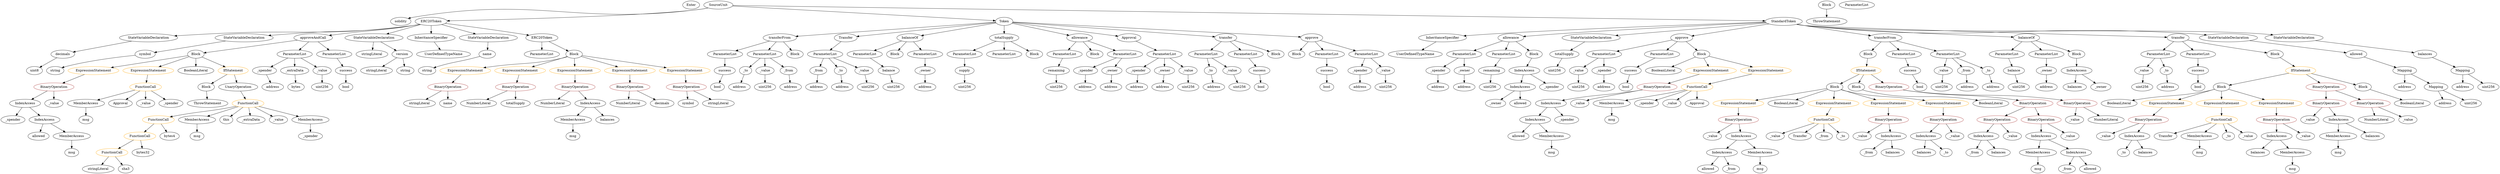 strict digraph {
	graph [bb="0,0,9136.6,756"];
	node [label="\N"];
	Enter	[height=0.5,
		pos="2517,738",
		width=0.83628];
	ParameterList_Unnamed_22	[color=black,
		height=0.5,
		label=ParameterList,
		pos="5347,522",
		width=1.7095];
	Parameter__spender_3	[color=black,
		height=0.5,
		label=_spender,
		pos="5245,450",
		width=1.2521];
	ParameterList_Unnamed_22 -> Parameter__spender_3	[pos="e,5266.9,466.03 5323.6,504.94 5309.5,495.25 5291.4,482.78 5276,472.27"];
	Parameter__owner_3	[color=black,
		height=0.5,
		label=_owner,
		pos="5347,450",
		width=1.0719];
	ParameterList_Unnamed_22 -> Parameter__owner_3	[pos="e,5347,468.1 5347,503.7 5347,496.41 5347,487.73 5347,479.54"];
	ElementaryTypeName_bool_2	[color=black,
		height=0.5,
		label=bool,
		pos="4850,378",
		width=0.76697];
	IndexAccess_Unnamed_10	[color=black,
		height=0.5,
		label=IndexAccess,
		pos="7638,450",
		width=1.6402];
	Identifier_balances_6	[color=black,
		height=0.5,
		label=balances,
		pos="7630,378",
		width=1.1828];
	IndexAccess_Unnamed_10 -> Identifier_balances_6	[pos="e,7632,396.1 7636.1,431.7 7635.2,424.41 7634.2,415.73 7633.3,407.54"];
	Identifier__owner	[color=black,
		height=0.5,
		label=_owner,
		pos="7729,378",
		width=1.0719];
	IndexAccess_Unnamed_10 -> Identifier__owner	[pos="e,7709.6,393.95 7659.2,432.76 7671.5,423.25 7687.3,411.1 7700.8,400.77"];
	ElementaryTypeName_address_2	[color=black,
		height=0.5,
		label=address,
		pos="2893,378",
		width=1.0996];
	ExpressionStatement_Unnamed_5	[color=orange,
		height=0.5,
		label=ExpressionStatement,
		pos="6386,306",
		width=2.458];
	BinaryOperation_Unnamed_12	[color=brown,
		height=0.5,
		label=BinaryOperation,
		pos="6337,234",
		width=1.9867];
	ExpressionStatement_Unnamed_5 -> BinaryOperation_Unnamed_12	[pos="e,6349,252.1 6373.9,287.7 6368.4,279.73 6361.6,270.1 6355.4,261.26"];
	FunctionCall_Unnamed_5	[color=orange,
		height=0.5,
		label=FunctionCall,
		pos="574.05,234",
		width=1.6125];
	FunctionCall_Unnamed_6	[color=orange,
		height=0.5,
		label=FunctionCall,
		pos="503.05,162",
		width=1.6125];
	FunctionCall_Unnamed_5 -> FunctionCall_Unnamed_6	[pos="e,519.75,179.47 557.22,216.41 548.47,207.78 537.6,197.06 527.89,187.5"];
	ElementaryTypeName_bytes4	[color=black,
		height=0.5,
		label=bytes4,
		pos="614.05,162",
		width=0.97489];
	FunctionCall_Unnamed_5 -> ElementaryTypeName_bytes4	[pos="e,604.45,179.79 583.73,216.05 588.25,208.14 593.74,198.54 598.8,189.69"];
	MemberAccess_Unnamed_11	[color=black,
		height=0.5,
		label=MemberAccess,
		pos="719.05,234",
		width=1.9174];
	Identifier_msg_10	[color=black,
		height=0.5,
		label=msg,
		pos="719.05,162",
		width=0.75];
	MemberAccess_Unnamed_11 -> Identifier_msg_10	[pos="e,719.05,180.1 719.05,215.7 719.05,208.41 719.05,199.73 719.05,191.54"];
	ExpressionStatement_Unnamed_11	[color=orange,
		height=0.5,
		label=ExpressionStatement,
		pos="1706,450",
		width=2.458];
	BinaryOperation_Unnamed_16	[color=brown,
		height=0.5,
		label=BinaryOperation,
		pos="1620,378",
		width=1.9867];
	ExpressionStatement_Unnamed_11 -> BinaryOperation_Unnamed_16	[pos="e,1640.4,395.55 1685.2,432.05 1674.4,423.22 1660.9,412.27 1649.1,402.62"];
	Identifier_allowed_4	[color=black,
		height=0.5,
		label=allowed,
		pos="120.05,162",
		width=1.0858];
	IndexAccess_Unnamed_6	[color=black,
		height=0.5,
		label=IndexAccess,
		pos="7045,162",
		width=1.6402];
	Identifier_balances_4	[color=black,
		height=0.5,
		label=balances,
		pos="7036,90",
		width=1.1828];
	IndexAccess_Unnamed_6 -> Identifier_balances_4	[pos="e,7038.2,108.1 7042.8,143.7 7041.9,136.32 7040.7,127.52 7039.7,119.25"];
	Identifier__to_2	[color=black,
		height=0.5,
		label=_to,
		pos="7124,90",
		width=0.75];
	IndexAccess_Unnamed_6 -> Identifier__to_2	[pos="e,7108.2,105.02 7063.4,144.76 7074.2,135.17 7088,122.91 7099.8,112.52"];
	NumberLiteral_Unnamed	[color=black,
		height=0.5,
		label=NumberLiteral,
		pos="8733,234",
		width=1.765];
	ElementaryTypeName_address_6	[color=black,
		height=0.5,
		label=address,
		pos="3935,378",
		width=1.0996];
	PragmaDirective_solidity	[color=black,
		height=0.5,
		label=solidity,
		pos="1464,666",
		width=1.0442];
	ParameterList_Unnamed_13	[color=black,
		height=0.5,
		label=ParameterList,
		pos="4241,522",
		width=1.7095];
	VariableDeclaration__spender	[color=black,
		height=0.5,
		label=_spender,
		pos="4139,450",
		width=1.2521];
	ParameterList_Unnamed_13 -> VariableDeclaration__spender	[pos="e,4160.9,466.03 4217.6,504.94 4203.5,495.25 4185.4,482.78 4170,472.27"];
	VariableDeclaration__owner	[color=black,
		height=0.5,
		label=_owner,
		pos="4241,450",
		width=1.0719];
	ParameterList_Unnamed_13 -> VariableDeclaration__owner	[pos="e,4241,468.1 4241,503.7 4241,496.41 4241,487.73 4241,479.54"];
	VariableDeclaration__value_1	[color=black,
		height=0.5,
		label=_value,
		pos="4332,450",
		width=0.96103];
	ParameterList_Unnamed_13 -> VariableDeclaration__value_1	[pos="e,4313.2,465.48 4262.2,504.76 4274.7,495.12 4290.7,482.77 4304.3,472.34"];
	Block_Unnamed_18	[color=black,
		height=0.5,
		label=Block,
		pos="748.05,378",
		width=0.90558];
	ThrowStatement_Unnamed_1	[color=black,
		height=0.5,
		label=ThrowStatement,
		pos="757.05,306",
		width=2.0006];
	Block_Unnamed_18 -> ThrowStatement_Unnamed_1	[pos="e,754.85,324.1 750.27,359.7 751.22,352.32 752.35,343.52 753.42,335.25"];
	BinaryOperation_Unnamed_10	[color=brown,
		height=0.5,
		label=BinaryOperation,
		pos="7118,234",
		width=1.9867];
	BinaryOperation_Unnamed_10 -> IndexAccess_Unnamed_6	[pos="e,7062.2,179.47 7100.7,216.41 7091.7,207.69 7080.3,196.85 7070.3,187.21"];
	Identifier__value_8	[color=black,
		height=0.5,
		label=_value,
		pos="7157,162",
		width=0.96103];
	BinaryOperation_Unnamed_10 -> Identifier__value_8	[pos="e,7147.8,179.62 7127.7,215.7 7132.1,207.78 7137.4,198.23 7142.3,189.44"];
	Parameter__value_3	[color=black,
		height=0.5,
		label=_value,
		pos="7852,450",
		width=0.96103];
	ElementaryTypeName_uint256_8	[color=black,
		height=0.5,
		label=uint256,
		pos="7848,378",
		width=1.0442];
	Parameter__value_3 -> ElementaryTypeName_uint256_8	[pos="e,7849,396.1 7851.1,431.7 7850.6,424.41 7850.1,415.73 7849.7,407.54"];
	Identifier_msg_5	[color=black,
		height=0.5,
		label=msg,
		pos="5674,90",
		width=0.75];
	ParameterList_Unnamed_20	[color=black,
		height=0.5,
		label=ParameterList,
		pos="5877,522",
		width=1.7095];
	Parameter__value_5	[color=black,
		height=0.5,
		label=_value,
		pos="5779,450",
		width=0.96103];
	ParameterList_Unnamed_20 -> Parameter__value_5	[pos="e,5798.9,465.16 5854.8,505.12 5841,495.26 5823.1,482.47 5808.2,471.81"];
	Parameter__spender_2	[color=black,
		height=0.5,
		label=_spender,
		pos="5877,450",
		width=1.2521];
	ParameterList_Unnamed_20 -> Parameter__spender_2	[pos="e,5877,468.1 5877,503.7 5877,496.41 5877,487.73 5877,479.54"];
	FunctionCall_Unnamed_7	[color=orange,
		height=0.5,
		label=FunctionCall,
		pos="399.05,90",
		width=1.6125];
	stringLiteral_Unnamed_4	[color=black,
		height=0.5,
		label=stringLiteral,
		pos="349.05,18",
		width=1.5016];
	FunctionCall_Unnamed_7 -> stringLiteral_Unnamed_4	[pos="e,361.04,35.789 386.94,72.055 381.17,63.973 374.13,54.121 367.7,45.112"];
	Identifier_sha3	[color=black,
		height=0.5,
		label=sha3,
		pos="449.05,18",
		width=0.76697];
	FunctionCall_Unnamed_7 -> Identifier_sha3	[pos="e,437.74,34.829 411.15,72.055 417.16,63.646 424.53,53.323 431.17,44.025"];
	ParameterList_Unnamed_4	[color=black,
		height=0.5,
		label=ParameterList,
		pos="4402,522",
		width=1.7095];
	Parameter__to	[color=black,
		height=0.5,
		label=_to,
		pos="4418,450",
		width=0.75];
	ParameterList_Unnamed_4 -> Parameter__to	[pos="e,4414.1,468.1 4406,503.7 4407.7,496.32 4409.7,487.52 4411.6,479.25"];
	Parameter__value	[color=black,
		height=0.5,
		label=_value,
		pos="4502,450",
		width=0.96103];
	ParameterList_Unnamed_4 -> Parameter__value	[pos="e,4482.2,464.93 4424.7,505.12 4439.1,495.09 4457.7,482.06 4473.1,471.29"];
	stringLiteral_Unnamed_2	[color=black,
		height=0.5,
		label=stringLiteral,
		pos="1518,306",
		width=1.5016];
	Parameter__value_4	[color=black,
		height=0.5,
		label=_value,
		pos="7140,450",
		width=0.96103];
	ElementaryTypeName_uint256_9	[color=black,
		height=0.5,
		label=uint256,
		pos="7137,378",
		width=1.0442];
	Parameter__value_4 -> ElementaryTypeName_uint256_9	[pos="e,7137.8,396.1 7139.3,431.7 7139,424.41 7138.6,415.73 7138.3,407.54"];
	BinaryOperation_Unnamed_6	[color=brown,
		height=0.5,
		label=BinaryOperation,
		pos="7443,306",
		width=1.9867];
	BinaryOperation_Unnamed_7	[color=brown,
		height=0.5,
		label=BinaryOperation,
		pos="7319,234",
		width=1.9867];
	BinaryOperation_Unnamed_6 -> BinaryOperation_Unnamed_7	[pos="e,7347.1,250.82 7414.9,289.12 7397.8,279.45 7375.7,266.98 7357,256.44"];
	BinaryOperation_Unnamed_8	[color=brown,
		height=0.5,
		label=BinaryOperation,
		pos="7480,234",
		width=1.9867];
	BinaryOperation_Unnamed_6 -> BinaryOperation_Unnamed_8	[pos="e,7471,252.1 7452.2,287.7 7456.3,279.98 7461.2,270.71 7465.7,262.11"];
	Block_Unnamed_10	[color=black,
		height=0.5,
		label=Block,
		pos="6730,378",
		width=0.90558];
	Block_Unnamed_10 -> ExpressionStatement_Unnamed_5	[pos="e,6447,319.4 6699.8,370.85 6646.2,359.93 6532.9,336.89 6458.2,321.68"];
	BooleanLiteral_Unnamed_2	[color=black,
		height=0.5,
		label=BooleanLiteral,
		pos="6557,306",
		width=1.7788];
	Block_Unnamed_10 -> BooleanLiteral_Unnamed_2	[pos="e,6592.4,321.32 6704.1,366.52 6677.5,355.73 6635.3,338.68 6603,325.59"];
	ExpressionStatement_Unnamed_6	[color=orange,
		height=0.5,
		label=ExpressionStatement,
		pos="6728,306",
		width=2.458];
	Block_Unnamed_10 -> ExpressionStatement_Unnamed_6	[pos="e,6728.5,324.1 6729.6,359.7 6729.3,352.41 6729.1,343.73 6728.9,335.54"];
	ExpressionStatement_Unnamed_4	[color=orange,
		height=0.5,
		label=ExpressionStatement,
		pos="6923,306",
		width=2.458];
	Block_Unnamed_10 -> ExpressionStatement_Unnamed_4	[pos="e,6879.2,322 6755.9,366.6 6761.5,364.38 6767.5,362.08 6773,360 6804.6,348.2 6840.1,335.62 6868.7,325.67"];
	ExpressionStatement_Unnamed_3	[color=orange,
		height=0.5,
		label=ExpressionStatement,
		pos="7118,306",
		width=2.458];
	Block_Unnamed_10 -> ExpressionStatement_Unnamed_3	[pos="e,7053,318.54 6754.7,366.11 6760.6,363.82 6767,361.61 6773,360 6880.2,331.41 6910.5,341.48 7020,324 7027.1,322.87 7034.5,321.66 \
7041.8,320.43"];
	ElementaryTypeName_uint256_4	[color=black,
		height=0.5,
		label=uint256,
		pos="5070,378",
		width=1.0442];
	VariableDeclaration_totalSupply	[color=black,
		height=0.5,
		label=totalSupply,
		pos="5725,522",
		width=1.4739];
	ElementaryTypeName_uint256_15	[color=black,
		height=0.5,
		label=uint256,
		pos="5689,450",
		width=1.0442];
	VariableDeclaration_totalSupply -> ElementaryTypeName_uint256_15	[pos="e,5697.7,467.79 5716.3,504.05 5712.3,496.23 5707.4,486.75 5702.9,477.98"];
	Identifier_Transfer	[color=black,
		height=0.5,
		label=Transfer,
		pos="7923,162",
		width=1.1689];
	StateVariableDeclaration_Unnamed_4	[color=black,
		height=0.5,
		label=StateVariableDeclaration,
		pos="541.05,594",
		width=2.8184];
	VariableDeclaration_decimals	[color=black,
		height=0.5,
		label=decimals,
		pos="229.05,522",
		width=1.1967];
	StateVariableDeclaration_Unnamed_4 -> VariableDeclaration_decimals	[pos="e,266.21,531.34 479.78,579.25 420.47,565.95 331.75,546.04 277.29,533.82"];
	Identifier__value	[color=black,
		height=0.5,
		label=_value,
		pos="8480,234",
		width=0.96103];
	ParameterList_Unnamed_21	[color=black,
		height=0.5,
		label=ParameterList,
		pos="6089,522",
		width=1.7095];
	Parameter_success_5	[color=black,
		height=0.5,
		label=success,
		pos="5980,450",
		width=1.1135];
	ParameterList_Unnamed_21 -> Parameter_success_5	[pos="e,6002.5,465.39 6064.3,505.12 6048.8,495.13 6028.6,482.16 6011.8,471.42"];
	Parameter_success_1	[color=black,
		height=0.5,
		label=success,
		pos="2633,450",
		width=1.1135];
	ElementaryTypeName_bool_1	[color=black,
		height=0.5,
		label=bool,
		pos="2618,378",
		width=0.76697];
	Parameter_success_1 -> ElementaryTypeName_bool_1	[pos="e,2621.7,396.1 2629.3,431.7 2627.8,424.32 2625.9,415.52 2624.1,407.25"];
	Identifier_name	[color=black,
		height=0.5,
		label=name,
		pos="1620,306",
		width=0.83628];
	ParameterList_Unnamed_5	[color=black,
		height=0.5,
		label=ParameterList,
		pos="4543,522",
		width=1.7095];
	Parameter_success	[color=black,
		height=0.5,
		label=success,
		pos="4597,450",
		width=1.1135];
	ParameterList_Unnamed_5 -> Parameter_success	[pos="e,4584.5,467.31 4556.1,504.05 4562.6,495.68 4570.5,485.4 4577.7,476.13"];
	IndexAccess_Unnamed_12	[color=black,
		height=0.5,
		label=IndexAccess,
		pos="5611,234",
		width=1.6402];
	Identifier_allowed_2	[color=black,
		height=0.5,
		label=allowed,
		pos="5548,162",
		width=1.0858];
	IndexAccess_Unnamed_12 -> Identifier_allowed_2	[pos="e,5562.4,178.99 5596.1,216.41 5588.3,207.74 5578.6,196.97 5570,187.38"];
	MemberAccess_Unnamed_5	[color=black,
		height=0.5,
		label=MemberAccess,
		pos="5674,162",
		width=1.9174];
	IndexAccess_Unnamed_12 -> MemberAccess_Unnamed_5	[pos="e,5658.8,179.96 5626,216.41 5633.5,208.08 5642.7,197.8 5651.1,188.49"];
	Parameter__owner	[color=black,
		height=0.5,
		label=_owner,
		pos="3370,450",
		width=1.0719];
	ElementaryTypeName_address	[color=black,
		height=0.5,
		label=address,
		pos="3370,378",
		width=1.0996];
	Parameter__owner -> ElementaryTypeName_address	[pos="e,3370,396.1 3370,431.7 3370,424.41 3370,415.73 3370,407.54"];
	FunctionCall_Unnamed_6 -> FunctionCall_Unnamed_7	[pos="e,422.55,106.82 479.45,145.12 465.35,135.63 447.24,123.44 431.78,113.03"];
	ElementaryTypeName_bytes32	[color=black,
		height=0.5,
		label=bytes32,
		pos="515.05,90",
		width=1.0996];
	FunctionCall_Unnamed_6 -> ElementaryTypeName_bytes32	[pos="e,512.12,108.1 506.01,143.7 507.28,136.32 508.79,127.52 510.2,119.25"];
	ExpressionStatement_Unnamed_10	[color=orange,
		height=0.5,
		label=ExpressionStatement,
		pos="1901,450",
		width=2.458];
	BinaryOperation_Unnamed_15	[color=brown,
		height=0.5,
		label=BinaryOperation,
		pos="1867,378",
		width=1.9867];
	ExpressionStatement_Unnamed_10 -> BinaryOperation_Unnamed_15	[pos="e,1875.4,396.1 1892.6,431.7 1888.9,424.07 1884.5,414.92 1880.4,406.4"];
	VariableDeclaration_symbol	[color=black,
		height=0.5,
		label=symbol,
		pos="525.05,522",
		width=1.0581];
	ElementaryTypeName_string_1	[color=black,
		height=0.5,
		label=string,
		pos="208.05,450",
		width=0.864];
	VariableDeclaration_symbol -> ElementaryTypeName_string_1	[pos="e,232.03,461.9 488.31,516.37 434.88,509.09 332.94,493.16 249.05,468 246.94,467.37 244.8,466.67 242.65,465.92"];
	ElementaryTypeName_uint256_5	[color=black,
		height=0.5,
		label=uint256,
		pos="3826,378",
		width=1.0442];
	Parameter__spender	[color=black,
		height=0.5,
		label=_spender,
		pos="4972,450",
		width=1.2521];
	ElementaryTypeName_address_4	[color=black,
		height=0.5,
		label=address,
		pos="4972,378",
		width=1.0996];
	Parameter__spender -> ElementaryTypeName_address_4	[pos="e,4972,396.1 4972,431.7 4972,424.41 4972,415.73 4972,407.54"];
	VariableDeclaration__from	[color=black,
		height=0.5,
		label=_from,
		pos="2997,450",
		width=0.93331];
	ElementaryTypeName_address_7	[color=black,
		height=0.5,
		label=address,
		pos="2990,378",
		width=1.0996];
	VariableDeclaration__from -> ElementaryTypeName_address_7	[pos="e,2991.8,396.1 2995.3,431.7 2994.6,424.41 2993.7,415.73 2992.9,407.54"];
	Block_Unnamed_7	[color=black,
		height=0.5,
		label=Block,
		pos="8124,378",
		width=0.90558];
	BooleanLiteral_Unnamed	[color=black,
		height=0.5,
		label=BooleanLiteral,
		pos="7758,306",
		width=1.7788];
	Block_Unnamed_7 -> BooleanLiteral_Unnamed	[pos="e,7805.3,318.45 8098.5,366.7 8091.6,364.22 8084.1,361.78 8077,360 7970.3,333.15 7940.2,344.34 7832,324 7826.9,323.03 7821.6,321.95 \
7816.2,320.82"];
	ExpressionStatement_Unnamed_1	[color=orange,
		height=0.5,
		label=ExpressionStatement,
		pos="7929,306",
		width=2.458];
	Block_Unnamed_7 -> ExpressionStatement_Unnamed_1	[pos="e,7971.5,322.16 8097.2,367.28 8090.6,364.89 8083.6,362.35 8077,360 8045.6,348.7 8010.5,336.1 7982.3,326.03"];
	ExpressionStatement_Unnamed_2	[color=orange,
		height=0.5,
		label=ExpressionStatement,
		pos="8124,306",
		width=2.458];
	Block_Unnamed_7 -> ExpressionStatement_Unnamed_2	[pos="e,8124,324.1 8124,359.7 8124,352.41 8124,343.73 8124,335.54"];
	ExpressionStatement_Unnamed	[color=orange,
		height=0.5,
		label=ExpressionStatement,
		pos="8319,306",
		width=2.458];
	Block_Unnamed_7 -> ExpressionStatement_Unnamed	[pos="e,8276.6,322.24 8150.8,367.41 8180.3,356.81 8228.6,339.47 8265.9,326.08"];
	Identifier_msg_4	[color=black,
		height=0.5,
		label=msg,
		pos="6410,18",
		width=0.75];
	FunctionDefinition_transferFrom	[color=black,
		height=0.5,
		label=transferFrom,
		pos="2833,594",
		width=1.6402];
	ParameterList_Unnamed_7	[color=black,
		height=0.5,
		label=ParameterList,
		pos="2636,522",
		width=1.7095];
	FunctionDefinition_transferFrom -> ParameterList_Unnamed_7	[pos="e,2674.1,536.52 2795.5,579.67 2764.1,568.5 2719,552.48 2684.8,540.32"];
	ParameterList_Unnamed_6	[color=black,
		height=0.5,
		label=ParameterList,
		pos="2781,522",
		width=1.7095];
	FunctionDefinition_transferFrom -> ParameterList_Unnamed_6	[pos="e,2793.5,539.79 2820.5,576.05 2814.4,567.89 2807,557.91 2800.2,548.82"];
	Block_Unnamed_3	[color=black,
		height=0.5,
		label=Block,
		pos="2893,522",
		width=0.90558];
	FunctionDefinition_transferFrom -> Block_Unnamed_3	[pos="e,2879.8,538.51 2847.3,576.41 2854.8,567.62 2864.2,556.66 2872.5,546.96"];
	BinaryOperation_Unnamed_18	[color=brown,
		height=0.5,
		label=BinaryOperation,
		pos="2501,378",
		width=1.9867];
	Identifier_symbol	[color=black,
		height=0.5,
		label=symbol,
		pos="2508,306",
		width=1.0581];
	BinaryOperation_Unnamed_18 -> Identifier_symbol	[pos="e,2506.3,324.1 2502.8,359.7 2503.5,352.41 2504.4,343.73 2505.2,335.54"];
	stringLiteral_Unnamed_3	[color=black,
		height=0.5,
		label=stringLiteral,
		pos="2618,306",
		width=1.5016];
	BinaryOperation_Unnamed_18 -> stringLiteral_Unnamed_3	[pos="e,2592.5,322.26 2527.9,360.94 2544.3,351.13 2565.4,338.48 2583.1,327.9"];
	Block_Unnamed_17	[color=black,
		height=0.5,
		label=Block,
		pos="712.05,522",
		width=0.90558];
	ExpressionStatement_Unnamed_14	[color=orange,
		height=0.5,
		label=ExpressionStatement,
		pos="346.05,450",
		width=2.458];
	Block_Unnamed_17 -> ExpressionStatement_Unnamed_14	[pos="e,408.84,463.01 681.47,515.15 624.37,504.23 500.06,480.46 419.85,465.12"];
	ExpressionStatement_Unnamed_15	[color=orange,
		height=0.5,
		label=ExpressionStatement,
		pos="541.05,450",
		width=2.458];
	Block_Unnamed_17 -> ExpressionStatement_Unnamed_15	[pos="e,579.19,466.62 686.45,510.52 660.92,500.07 621.07,483.76 589.54,470.85"];
	BooleanLiteral_Unnamed_5	[color=black,
		height=0.5,
		label=BooleanLiteral,
		pos="712.05,450",
		width=1.7788];
	Block_Unnamed_17 -> BooleanLiteral_Unnamed_5	[pos="e,712.05,468.1 712.05,503.7 712.05,496.41 712.05,487.73 712.05,479.54"];
	IfStatement_Unnamed_2	[color=orange,
		height=0.5,
		label=IfStatement,
		pos="847.05,450",
		width=1.4739];
	Block_Unnamed_17 -> IfStatement_Unnamed_2	[pos="e,819.01,465.54 735.26,508.97 755.48,498.48 785.21,483.07 808.92,470.77"];
	BinaryOperation_Unnamed_14	[color=brown,
		height=0.5,
		label=BinaryOperation,
		pos="2096,378",
		width=1.9867];
	NumberLiteral_Unnamed_2	[color=black,
		height=0.5,
		label=NumberLiteral,
		pos="2002,306",
		width=1.765];
	BinaryOperation_Unnamed_14 -> NumberLiteral_Unnamed_2	[pos="e,2023.8,323.23 2073.8,360.41 2061.5,351.28 2046.1,339.81 2032.7,329.84"];
	IndexAccess_Unnamed_15	[color=black,
		height=0.5,
		label=IndexAccess,
		pos="2143,306",
		width=1.6402];
	BinaryOperation_Unnamed_14 -> IndexAccess_Unnamed_15	[pos="e,2131.8,323.79 2107.4,360.05 2112.9,351.97 2119.5,342.12 2125.5,333.11"];
	Parameter_balance_1	[color=black,
		height=0.5,
		label=balance,
		pos="7414,450",
		width=1.0719];
	ElementaryTypeName_uint256_10	[color=black,
		height=0.5,
		label=uint256,
		pos="7424,378",
		width=1.0442];
	Parameter_balance_1 -> ElementaryTypeName_uint256_10	[pos="e,7421.6,396.1 7416.5,431.7 7417.6,424.32 7418.8,415.52 7420,407.25"];
	NumberLiteral_Unnamed_4	[color=black,
		height=0.5,
		label=NumberLiteral,
		pos="2284,306",
		width=1.765];
	BinaryOperation_Unnamed_19	[color=brown,
		height=0.5,
		label=BinaryOperation,
		pos="171.05,378",
		width=1.9867];
	IndexAccess_Unnamed_16	[color=black,
		height=0.5,
		label=IndexAccess,
		pos="59.048,306",
		width=1.6402];
	BinaryOperation_Unnamed_19 -> IndexAccess_Unnamed_16	[pos="e,84.113,322.67 145.07,360.76 129.73,351.18 110.12,338.92 93.499,328.53"];
	Identifier__value_14	[color=black,
		height=0.5,
		label=_value,
		pos="171.05,306",
		width=0.96103];
	BinaryOperation_Unnamed_19 -> Identifier__value_14	[pos="e,171.05,324.1 171.05,359.7 171.05,352.41 171.05,343.73 171.05,335.54"];
	Parameter__to_2	[color=black,
		height=0.5,
		label=_to,
		pos="7939,450",
		width=0.75];
	ElementaryTypeName_address_11	[color=black,
		height=0.5,
		label=address,
		pos="7943,378",
		width=1.0996];
	Parameter__to_2 -> ElementaryTypeName_address_11	[pos="e,7942.1,396.1 7940,431.7 7940.5,424.41 7940.9,415.73 7941.4,407.54"];
	MemberAccess_Unnamed_9	[color=black,
		height=0.5,
		label=MemberAccess,
		pos="293.05,306",
		width=1.9174];
	Identifier_msg_9	[color=black,
		height=0.5,
		label=msg,
		pos="293.05,234",
		width=0.75];
	MemberAccess_Unnamed_9 -> Identifier_msg_9	[pos="e,293.05,252.1 293.05,287.7 293.05,280.41 293.05,271.73 293.05,263.54"];
	ParameterList_Unnamed_11	[color=black,
		height=0.5,
		label=ParameterList,
		pos="3876,522",
		width=1.7095];
	Parameter_remaining	[color=black,
		height=0.5,
		label=remaining,
		pos="3826,450",
		width=1.2798];
	ParameterList_Unnamed_11 -> Parameter_remaining	[pos="e,3838,467.79 3863.9,504.05 3858.2,495.97 3851.1,486.12 3844.7,477.11"];
	ParameterList_Unnamed_7 -> Parameter_success_1	[pos="e,2633.8,468.1 2635.3,503.7 2635,496.41 2634.6,487.73 2634.3,479.54"];
	Parameter__to_1	[color=black,
		height=0.5,
		label=_to,
		pos="2718,450",
		width=0.75];
	ElementaryTypeName_address_3	[color=black,
		height=0.5,
		label=address,
		pos="2703,378",
		width=1.0996];
	Parameter__to_1 -> ElementaryTypeName_address_3	[pos="e,2706.7,396.1 2714.3,431.7 2712.8,424.32 2710.9,415.52 2709.1,407.25"];
	Identifier__value_3	[color=black,
		height=0.5,
		label=_value,
		pos="7692,162",
		width=0.96103];
	ParameterList_Unnamed_26	[color=black,
		height=0.5,
		label=ParameterList,
		pos="1077,522",
		width=1.7095];
	Parameter__spender_4	[color=black,
		height=0.5,
		label=_spender,
		pos="963.05,450",
		width=1.2521];
	ParameterList_Unnamed_26 -> Parameter__spender_4	[pos="e,986.99,465.7 1051.5,505.29 1035.2,495.29 1013.9,482.24 996.33,471.44"];
	Parameter__extraData	[color=black,
		height=0.5,
		label=_extraData,
		pos="1077,450",
		width=1.4046];
	ParameterList_Unnamed_26 -> Parameter__extraData	[pos="e,1077,468.1 1077,503.7 1077,496.41 1077,487.73 1077,479.54"];
	Parameter__value_6	[color=black,
		height=0.5,
		label=_value,
		pos="1180,450",
		width=0.96103];
	ParameterList_Unnamed_26 -> Parameter__value_6	[pos="e,1159.7,464.86 1100.7,504.94 1115.4,494.91 1134.6,481.92 1150.3,471.19"];
	ElementaryTypeName_uint256_12	[color=black,
		height=0.5,
		label=uint256,
		pos="5441,378",
		width=1.0442];
	Parameter__value_1	[color=black,
		height=0.5,
		label=_value,
		pos="2798,450",
		width=0.96103];
	ElementaryTypeName_uint256_3	[color=black,
		height=0.5,
		label=uint256,
		pos="2798,378",
		width=1.0442];
	Parameter__value_1 -> ElementaryTypeName_uint256_3	[pos="e,2798,396.1 2798,431.7 2798,424.41 2798,415.73 2798,407.54"];
	ParameterList_Unnamed_3	[color=black,
		height=0.5,
		label=ParameterList,
		pos="3146,522",
		width=1.7095];
	Parameter_balance	[color=black,
		height=0.5,
		label=balance,
		pos="3271,450",
		width=1.0719];
	ParameterList_Unnamed_3 -> Parameter_balance	[pos="e,3247.2,464.37 3173.8,505.46 3192.5,494.97 3217.4,481.05 3237.3,469.91"];
	ElementaryTypeName_uint256_11	[color=black,
		height=0.5,
		label=uint256,
		pos="5779,378",
		width=1.0442];
	Identifier_Approval_1	[color=black,
		height=0.5,
		label=Approval,
		pos="426.05,306",
		width=1.266];
	ElementaryTypeName_address_21	[color=black,
		height=0.5,
		label=address,
		pos="997.05,378",
		width=1.0996];
	IndexAccess_Unnamed_4	[color=black,
		height=0.5,
		label=IndexAccess,
		pos="7493,162",
		width=1.6402];
	MemberAccess_Unnamed_3	[color=black,
		height=0.5,
		label=MemberAccess,
		pos="7479,90",
		width=1.9174];
	IndexAccess_Unnamed_4 -> MemberAccess_Unnamed_3	[pos="e,7482.5,108.1 7489.6,143.7 7488.1,136.32 7486.4,127.52 7484.7,119.25"];
	IndexAccess_Unnamed_5	[color=black,
		height=0.5,
		label=IndexAccess,
		pos="7625,90",
		width=1.6402];
	IndexAccess_Unnamed_4 -> IndexAccess_Unnamed_5	[pos="e,7596.5,106.16 7521.7,145.81 7540.6,135.77 7565.7,122.48 7586.4,111.5"];
	Identifier_decimals	[color=black,
		height=0.5,
		label=decimals,
		pos="2409,306",
		width=1.1967];
	ParameterList_Unnamed_14	[color=black,
		height=0.5,
		label=ParameterList,
		pos="7899,522",
		width=1.7095];
	ParameterList_Unnamed_14 -> Parameter__value_3	[pos="e,7863,467.31 7887.7,504.05 7882.2,495.85 7875.4,485.83 7869.3,476.71"];
	ParameterList_Unnamed_14 -> Parameter__to_2	[pos="e,7929.7,467.31 7908.7,504.05 7913.3,496.03 7918.9,486.26 7924,477.3"];
	Parameter_success_3	[color=black,
		height=0.5,
		label=success,
		pos="8040,450",
		width=1.1135];
	ElementaryTypeName_bool_3	[color=black,
		height=0.5,
		label=bool,
		pos="8040,378",
		width=0.76697];
	Parameter_success_3 -> ElementaryTypeName_bool_3	[pos="e,8040,396.1 8040,431.7 8040,424.41 8040,415.73 8040,407.54"];
	Parameter__spender_1	[color=black,
		height=0.5,
		label=_spender,
		pos="3935,450",
		width=1.2521];
	Parameter__spender_1 -> ElementaryTypeName_address_6	[pos="e,3935,396.1 3935,431.7 3935,424.41 3935,415.73 3935,407.54"];
	Block_Unnamed_9	[color=black,
		height=0.5,
		label=Block,
		pos="6836,522",
		width=0.90558];
	IfStatement_Unnamed_1	[color=orange,
		height=0.5,
		label=IfStatement,
		pos="6822,450",
		width=1.4739];
	Block_Unnamed_9 -> IfStatement_Unnamed_1	[pos="e,6825.5,468.1 6832.6,503.7 6831.1,496.32 6829.4,487.52 6827.7,479.25"];
	stringLiteral_Unnamed_1	[color=black,
		height=0.5,
		label=stringLiteral,
		pos="1352,522",
		width=1.5016];
	stringLiteral_Unnamed	[color=black,
		height=0.5,
		label=stringLiteral,
		pos="1385,450",
		width=1.5016];
	Identifier__value_10	[color=black,
		height=0.5,
		label=_value,
		pos="6225,162",
		width=0.96103];
	ElementaryTypeName_address_16	[color=black,
		height=0.5,
		label=address,
		pos="5346,378",
		width=1.0996];
	ExpressionStatement_Unnamed_9	[color=orange,
		height=0.5,
		label=ExpressionStatement,
		pos="2096,450",
		width=2.458];
	ExpressionStatement_Unnamed_9 -> BinaryOperation_Unnamed_14	[pos="e,2096,396.1 2096,431.7 2096,424.41 2096,415.73 2096,407.54"];
	InheritanceSpecifier_Unnamed	[color=black,
		height=0.5,
		label=InheritanceSpecifier,
		pos="5271,594",
		width=2.3333];
	UserDefinedTypeName_Unnamed	[color=black,
		height=0.5,
		label=UserDefinedTypeName,
		pos="5169,522",
		width=2.7214];
	InheritanceSpecifier_Unnamed -> UserDefinedTypeName_Unnamed	[pos="e,5193.4,539.71 5246.9,576.41 5233.6,567.32 5217,555.92 5202.5,545.99"];
	Parameter__value_2	[color=black,
		height=0.5,
		label=_value,
		pos="5070,450",
		width=0.96103];
	Parameter__value_2 -> ElementaryTypeName_uint256_4	[pos="e,5070,396.1 5070,431.7 5070,424.41 5070,415.73 5070,407.54"];
	BinaryOperation_Unnamed	[color=brown,
		height=0.5,
		label=BinaryOperation,
		pos="8497,378",
		width=1.9867];
	BinaryOperation_Unnamed_1	[color=brown,
		height=0.5,
		label=BinaryOperation,
		pos="8497,306",
		width=1.9867];
	BinaryOperation_Unnamed -> BinaryOperation_Unnamed_1	[pos="e,8497,324.1 8497,359.7 8497,352.41 8497,343.73 8497,335.54"];
	BinaryOperation_Unnamed_2	[color=brown,
		height=0.5,
		label=BinaryOperation,
		pos="8658,306",
		width=1.9867];
	BinaryOperation_Unnamed -> BinaryOperation_Unnamed_2	[pos="e,8623.3,322.11 8531.6,361.98 8555.4,351.64 8587.2,337.79 8613,326.58"];
	IndexAccess_Unnamed_3	[color=black,
		height=0.5,
		label=IndexAccess,
		pos="7269,162",
		width=1.6402];
	Identifier__from	[color=black,
		height=0.5,
		label=_from,
		pos="7240,90",
		width=0.93331];
	IndexAccess_Unnamed_3 -> Identifier__from	[pos="e,7246.9,107.62 7261.9,143.7 7258.7,135.95 7254.8,126.64 7251.2,118.02"];
	Identifier_balances_3	[color=black,
		height=0.5,
		label=balances,
		pos="7334,90",
		width=1.1828];
	IndexAccess_Unnamed_3 -> Identifier_balances_3	[pos="e,7319.2,106.99 7284.5,144.41 7292.5,135.74 7302.5,124.97 7311.4,115.38"];
	Identifier__value_7	[color=black,
		height=0.5,
		label=_value,
		pos="7604,234",
		width=0.96103];
	ElementaryTypeName_uint256_2	[color=black,
		height=0.5,
		label=uint256,
		pos="4518,378",
		width=1.0442];
	IndexAccess_Unnamed_13	[color=black,
		height=0.5,
		label=IndexAccess,
		pos="5574,450",
		width=1.6402];
	IndexAccess_Unnamed_14	[color=black,
		height=0.5,
		label=IndexAccess,
		pos="5556,378",
		width=1.6402];
	IndexAccess_Unnamed_13 -> IndexAccess_Unnamed_14	[pos="e,5560.4,396.1 5569.6,431.7 5567.7,424.32 5565.4,415.52 5563.3,407.25"];
	Identifier__spender_2	[color=black,
		height=0.5,
		label=_spender,
		pos="5678,378",
		width=1.2521];
	IndexAccess_Unnamed_13 -> Identifier__spender_2	[pos="e,5655.6,394.1 5597.6,433.12 5612,423.43 5630.6,410.92 5646.3,400.37"];
	ElementaryTypeName_address_9	[color=black,
		height=0.5,
		label=address,
		pos="4233,378",
		width=1.0996];
	ParameterList_Unnamed_23	[color=black,
		height=0.5,
		label=ParameterList,
		pos="5488,522",
		width=1.7095];
	Parameter_remaining_1	[color=black,
		height=0.5,
		label=remaining,
		pos="5451,450",
		width=1.2798];
	ParameterList_Unnamed_23 -> Parameter_remaining_1	[pos="e,5459.9,467.79 5479.1,504.05 5474.9,496.14 5469.8,486.54 5465.2,477.69"];
	EventDefinition_Transfer	[color=black,
		height=0.5,
		label=Transfer,
		pos="3077,594",
		width=1.1689];
	ParameterList_Unnamed_12	[color=black,
		height=0.5,
		label=ParameterList,
		pos="3005,522",
		width=1.7095];
	EventDefinition_Transfer -> ParameterList_Unnamed_12	[pos="e,3022.1,539.55 3060.7,577.12 3051.7,568.36 3040.3,557.29 3030.2,547.45"];
	MemberAccess_Unnamed_2	[color=black,
		height=0.5,
		label=MemberAccess,
		pos="8052,162",
		width=1.9174];
	Identifier_msg_2	[color=black,
		height=0.5,
		label=msg,
		pos="8052,90",
		width=0.75];
	MemberAccess_Unnamed_2 -> Identifier_msg_2	[pos="e,8052,108.1 8052,143.7 8052,136.41 8052,127.73 8052,119.54"];
	Identifier__from_2	[color=black,
		height=0.5,
		label=_from,
		pos="6823,90",
		width=0.93331];
	Parameter__spender_4 -> ElementaryTypeName_address_21	[pos="e,988.89,395.79 971.28,432.05 975.08,424.23 979.68,414.75 983.94,405.98"];
	IfStatement_Unnamed_1 -> Block_Unnamed_10	[pos="e,6748.7,393.16 6801.2,433.12 6788.3,423.35 6771.7,410.72 6757.8,400.11"];
	Block_Unnamed_11	[color=black,
		height=0.5,
		label=Block,
		pos="6815,378",
		width=0.90558];
	IfStatement_Unnamed_1 -> Block_Unnamed_11	[pos="e,6816.8,396.1 6820.3,431.7 6819.6,424.41 6818.7,415.73 6817.9,407.54"];
	BinaryOperation_Unnamed_5	[color=brown,
		height=0.5,
		label=BinaryOperation,
		pos="6937,378",
		width=1.9867];
	IfStatement_Unnamed_1 -> BinaryOperation_Unnamed_5	[pos="e,6910.5,395.13 6847,433.81 6862.8,424.18 6883.6,411.55 6901.1,400.85"];
	NumberLiteral_Unnamed_1	[color=black,
		height=0.5,
		label=NumberLiteral,
		pos="7720,234",
		width=1.765];
	Identifier_msg_3	[color=black,
		height=0.5,
		label=msg,
		pos="7479,18",
		width=0.75];
	Identifier__value_15	[color=black,
		height=0.5,
		label=_value,
		pos="524.05,306",
		width=0.96103];
	ElementaryTypeName_bool	[color=black,
		height=0.5,
		label=bool,
		pos="4601,378",
		width=0.76697];
	Identifier__value_6	[color=black,
		height=0.5,
		label=_value,
		pos="7605,162",
		width=0.96103];
	Identifier__spender_4	[color=black,
		height=0.5,
		label=_spender,
		pos="622.05,306",
		width=1.2521];
	Identifier__to	[color=black,
		height=0.5,
		label=_to,
		pos="7759,90",
		width=0.75];
	ParameterList_Unnamed_1	[color=black,
		height=0.5,
		label=ParameterList,
		pos="3511,522",
		width=1.7095];
	Parameter_supply	[color=black,
		height=0.5,
		label=supply,
		pos="3511,450",
		width=0.98875];
	ParameterList_Unnamed_1 -> Parameter_supply	[pos="e,3511,468.1 3511,503.7 3511,496.41 3511,487.73 3511,479.54"];
	BinaryOperation_Unnamed_4	[color=brown,
		height=0.5,
		label=BinaryOperation,
		pos="7873,234",
		width=1.9867];
	ExpressionStatement_Unnamed_1 -> BinaryOperation_Unnamed_4	[pos="e,7886.5,251.79 7915.5,288.05 7908.9,279.8 7900.8,269.7 7893.5,260.54"];
	FunctionCall_Unnamed	[color=orange,
		height=0.5,
		label=FunctionCall,
		pos="8124,234",
		width=1.6125];
	FunctionCall_Unnamed -> Identifier_Transfer	[pos="e,7954.9,174.09 8086.7,220 8052.3,208.03 8001.4,190.29 7965.5,177.79"];
	FunctionCall_Unnamed -> MemberAccess_Unnamed_2	[pos="e,8069,179.47 8107,216.41 8098,207.69 8086.9,196.85 8076.9,187.21"];
	Identifier__to_1	[color=black,
		height=0.5,
		label=_to,
		pos="8166,162",
		width=0.75];
	FunctionCall_Unnamed -> Identifier__to_1	[pos="e,8156.6,178.83 8134.2,216.05 8139.2,207.82 8145.2,197.76 8150.7,188.61"];
	Identifier__value_4	[color=black,
		height=0.5,
		label=_value,
		pos="8246,162",
		width=0.96103];
	FunctionCall_Unnamed -> Identifier__value_4	[pos="e,8223.4,175.98 8150.8,217.64 8169.3,207.01 8194.1,192.82 8213.7,181.56"];
	FunctionCall_Unnamed_3	[color=orange,
		height=0.5,
		label=FunctionCall,
		pos="524.05,378",
		width=1.6125];
	FunctionCall_Unnamed_3 -> MemberAccess_Unnamed_9	[pos="e,336.65,320.21 483.55,364.73 445.77,353.28 389.15,336.12 347.45,323.48"];
	FunctionCall_Unnamed_3 -> Identifier_Approval_1	[pos="e,447.52,322.34 501.81,361.12 488.47,351.59 471.31,339.33 456.69,328.89"];
	FunctionCall_Unnamed_3 -> Identifier__value_15	[pos="e,524.05,324.1 524.05,359.7 524.05,352.41 524.05,343.73 524.05,335.54"];
	FunctionCall_Unnamed_3 -> Identifier__spender_4	[pos="e,600.91,322.1 546.29,361.12 559.72,351.52 577.03,339.16 591.71,328.67"];
	BinaryOperation_Unnamed_12 -> Identifier__value_10	[pos="e,6246.4,176.33 6311.1,216.76 6294.6,206.5 6273.3,193.18 6256,182.37"];
	IndexAccess_Unnamed_8	[color=black,
		height=0.5,
		label=IndexAccess,
		pos="6337,162",
		width=1.6402];
	BinaryOperation_Unnamed_12 -> IndexAccess_Unnamed_8	[pos="e,6337,180.1 6337,215.7 6337,208.41 6337,199.73 6337,191.54"];
	ElementaryTypeName_bool_5	[color=black,
		height=0.5,
		label=bool,
		pos="5961,378",
		width=0.76697];
	Parameter_success_5 -> ElementaryTypeName_bool_5	[pos="e,5965.7,396.1 5975.4,431.7 5973.3,424.24 5970.9,415.32 5968.6,406.97"];
	ExpressionStatement_Unnamed_14 -> BinaryOperation_Unnamed_19	[pos="e,207.98,393.77 307.21,433.46 281.07,423.01 246.45,409.16 218.65,398.04"];
	ElementaryTypeName_uint256	[color=black,
		height=0.5,
		label=uint256,
		pos="3511,378",
		width=1.0442];
	Parameter_supply -> ElementaryTypeName_uint256	[pos="e,3511,396.1 3511,431.7 3511,424.41 3511,415.73 3511,407.54"];
	ExpressionStatement_Unnamed_2 -> FunctionCall_Unnamed	[pos="e,8124,252.1 8124,287.7 8124,280.41 8124,271.73 8124,263.54"];
	ExpressionStatement_Unnamed_15 -> FunctionCall_Unnamed_3	[pos="e,528.2,396.1 536.85,431.7 535.05,424.32 532.92,415.52 530.91,407.25"];
	ElementaryTypeName_address_10	[color=black,
		height=0.5,
		label=address,
		pos="4136,378",
		width=1.0996];
	VariableDeclaration__spender -> ElementaryTypeName_address_10	[pos="e,4136.8,396.1 4138.3,431.7 4138,424.41 4137.6,415.73 4137.3,407.54"];
	MemberAccess_Unnamed_3 -> Identifier_msg_3	[pos="e,7479,36.104 7479,71.697 7479,64.407 7479,55.726 7479,47.536"];
	Identifier_msg_1	[color=black,
		height=0.5,
		label=msg,
		pos="8418,18",
		width=0.75];
	VariableDeclaration_name	[color=black,
		height=0.5,
		label=name,
		pos="1765,522",
		width=0.83628];
	ElementaryTypeName_string	[color=black,
		height=0.5,
		label=string,
		pos="1568,450",
		width=0.864];
	VariableDeclaration_name -> ElementaryTypeName_string	[pos="e,1592.6,461.6 1740.7,510.78 1735,508.47 1728.8,506.08 1723,504 1673.1,486.02 1659,486.19 1609,468 1607.1,467.3 1605.2,466.56 1603.2,\
465.8"];
	ElementaryTypeName_uint8	[color=black,
		height=0.5,
		label=uint8,
		pos="130.05,450",
		width=0.7947];
	IndexAccess_Unnamed_9	[color=black,
		height=0.5,
		label=IndexAccess,
		pos="6264,90",
		width=1.6402];
	Identifier_allowed_1	[color=black,
		height=0.5,
		label=allowed,
		pos="6207,18",
		width=1.0858];
	IndexAccess_Unnamed_9 -> Identifier_allowed_1	[pos="e,6220.3,35.307 6250.2,72.055 6243.4,63.679 6235.1,53.404 6227.5,44.134"];
	Identifier__from_3	[color=black,
		height=0.5,
		label=_from,
		pos="6298,18",
		width=0.93331];
	IndexAccess_Unnamed_9 -> Identifier__from_3	[pos="e,6290,35.622 6272.5,71.697 6276.3,63.868 6280.8,54.435 6285.1,45.728"];
	FunctionDefinition_allowance_1	[color=black,
		height=0.5,
		label=allowance,
		pos="5561,594",
		width=1.3076];
	FunctionDefinition_allowance_1 -> ParameterList_Unnamed_22	[pos="e,5387,536.07 5526.2,581.6 5491.3,570.19 5437.3,552.54 5397.8,539.59"];
	FunctionDefinition_allowance_1 -> ParameterList_Unnamed_23	[pos="e,5505.4,539.63 5544.1,576.76 5535,568.06 5523.7,557.15 5513.5,547.43"];
	Block_Unnamed_14	[color=black,
		height=0.5,
		label=Block,
		pos="5600,522",
		width=0.90558];
	FunctionDefinition_allowance_1 -> Block_Unnamed_14	[pos="e,5591,539.31 5570.5,576.05 5575,568.03 5580.4,558.26 5585.4,549.3"];
	VariableDeclaration_allowed	[color=black,
		height=0.5,
		label=allowed,
		pos="8561,522",
		width=1.0858];
	Mapping_Unnamed_1	[color=black,
		height=0.5,
		label=Mapping,
		pos="8786,450",
		width=1.2105];
	VariableDeclaration_allowed -> Mapping_Unnamed_1	[pos="e,8751.9,461.63 8592.8,511.12 8631.5,499.09 8697,478.69 8740.9,465.04"];
	ElementaryTypeName_address_15	[color=black,
		height=0.5,
		label=address,
		pos="5876,378",
		width=1.0996];
	Parameter_remaining_1 -> ElementaryTypeName_uint256_12	[pos="e,5443.5,396.1 5448.6,431.7 5447.5,424.32 5446.3,415.52 5445.1,407.25"];
	FunctionDefinition_balanceOf	[color=black,
		height=0.5,
		label=balanceOf,
		pos="3314,594",
		width=1.3491];
	FunctionDefinition_balanceOf -> ParameterList_Unnamed_3	[pos="e,3180.3,537.26 3282.8,580 3256.9,569.19 3219.7,553.67 3190.6,541.55"];
	Block_Unnamed_1	[color=black,
		height=0.5,
		label=Block,
		pos="3258,522",
		width=0.90558];
	FunctionDefinition_balanceOf -> Block_Unnamed_1	[pos="e,3270.8,538.99 3300.8,576.41 3294,567.92 3285.6,557.41 3278,547.96"];
	ParameterList_Unnamed_2	[color=black,
		height=0.5,
		label=ParameterList,
		pos="3370,522",
		width=1.7095];
	FunctionDefinition_balanceOf -> ParameterList_Unnamed_2	[pos="e,3356.5,539.96 3327.3,576.41 3333.9,568.16 3342,558.01 3349.4,548.78"];
	Identifier__spender_3	[color=black,
		height=0.5,
		label=_spender,
		pos="46.048,234",
		width=1.2521];
	IndexAccess_Unnamed_1	[color=black,
		height=0.5,
		label=IndexAccess,
		pos="8358,162",
		width=1.6402];
	Identifier_balances_1	[color=black,
		height=0.5,
		label=balances,
		pos="8288,90",
		width=1.1828];
	IndexAccess_Unnamed_1 -> Identifier_balances_1	[pos="e,8304,106.99 8341.5,144.41 8332.7,135.66 8321.8,124.75 8312.1,115.08"];
	MemberAccess_Unnamed_1	[color=black,
		height=0.5,
		label=MemberAccess,
		pos="8418,90",
		width=1.9174];
	IndexAccess_Unnamed_1 -> MemberAccess_Unnamed_1	[pos="e,8403.5,107.96 8372.3,144.41 8379.4,136.08 8388.2,125.8 8396.2,116.49"];
	ParameterList_Unnamed_17	[color=black,
		height=0.5,
		label=ParameterList,
		pos="6953,522",
		width=1.7095];
	Parameter_success_4	[color=black,
		height=0.5,
		label=success,
		pos="7016,450",
		width=1.1135];
	ParameterList_Unnamed_17 -> Parameter_success_4	[pos="e,7001.7,466.99 6968,504.41 6975.8,495.74 6985.5,484.97 6994.1,475.38"];
	MemberAccess_Unnamed_4	[color=black,
		height=0.5,
		label=MemberAccess,
		pos="6410,90",
		width=1.9174];
	MemberAccess_Unnamed_4 -> Identifier_msg_4	[pos="e,6410,36.104 6410,71.697 6410,64.407 6410,55.726 6410,47.536"];
	ElementaryTypeName_bytes	[color=black,
		height=0.5,
		label=bytes,
		pos="1085,378",
		width=0.85014];
	Parameter__extraData -> ElementaryTypeName_bytes	[pos="e,1083.1,396.1 1079,431.7 1079.9,424.41 1080.9,415.73 1081.8,407.54"];
	Block_Unnamed_14 -> IndexAccess_Unnamed_13	[pos="e,5580.5,468.28 5593.8,504.05 5591,496.52 5587.6,487.44 5584.4,478.94"];
	Identifier__owner_1	[color=black,
		height=0.5,
		label=_owner,
		pos="5460,306",
		width=1.0719];
	IndexAccess_Unnamed_14 -> Identifier__owner_1	[pos="e,5480.1,321.63 5534.3,361.12 5520.9,351.39 5503.7,338.82 5489.2,328.24"];
	Identifier_allowed_3	[color=black,
		height=0.5,
		label=allowed,
		pos="5556,306",
		width=1.0858];
	IndexAccess_Unnamed_14 -> Identifier_allowed_3	[pos="e,5556,324.1 5556,359.7 5556,352.41 5556,343.73 5556,335.54"];
	StateVariableDeclaration_Unnamed_5	[color=black,
		height=0.5,
		label=StateVariableDeclaration,
		pos="896.05,594",
		width=2.8184];
	StateVariableDeclaration_Unnamed_5 -> VariableDeclaration_symbol	[pos="e,559.79,529.56 828.43,580.24 753.71,566.14 635.4,543.82 570.82,531.64"];
	Block_Unnamed_2	[color=black,
		height=0.5,
		label=Block,
		pos="4655,522",
		width=0.90558];
	FunctionDefinition_approveAndCall	[color=black,
		height=0.5,
		label=approveAndCall,
		pos="1154,594",
		width=1.9867];
	FunctionDefinition_approveAndCall -> Block_Unnamed_17	[pos="e,743.28,527.95 1094.9,583.63 1004.3,569.29 833.44,542.22 754.27,529.69"];
	FunctionDefinition_approveAndCall -> ParameterList_Unnamed_26	[pos="e,1095.2,539.47 1135.8,576.41 1126.2,567.69 1114.3,556.85 1103.7,547.21"];
	ParameterList_Unnamed_27	[color=black,
		height=0.5,
		label=ParameterList,
		pos="1218,522",
		width=1.7095];
	FunctionDefinition_approveAndCall -> ParameterList_Unnamed_27	[pos="e,1202.7,539.79 1169.5,576.05 1177.2,567.71 1186.5,557.49 1195,548.25"];
	MemberAccess_Unnamed_8	[color=black,
		height=0.5,
		label=MemberAccess,
		pos="246.05,162",
		width=1.9174];
	Identifier_msg_8	[color=black,
		height=0.5,
		label=msg,
		pos="246.05,90",
		width=0.75];
	MemberAccess_Unnamed_8 -> Identifier_msg_8	[pos="e,246.05,108.1 246.05,143.7 246.05,136.41 246.05,127.73 246.05,119.54"];
	BinaryOperation_Unnamed_17	[color=brown,
		height=0.5,
		label=BinaryOperation,
		pos="2291,378",
		width=1.9867];
	BinaryOperation_Unnamed_17 -> NumberLiteral_Unnamed_4	[pos="e,2285.8,324.1 2289.3,359.7 2288.6,352.41 2287.7,343.73 2286.9,335.54"];
	BinaryOperation_Unnamed_17 -> Identifier_decimals	[pos="e,2384.9,321.32 2318.1,360.94 2335,350.91 2357,337.9 2375,327.17"];
	VariableDeclaration_version	[color=black,
		height=0.5,
		label=version,
		pos="1462,522",
		width=1.0442];
	VariableDeclaration_version -> stringLiteral_Unnamed	[pos="e,1403.1,467.38 1445.3,505.81 1435.4,496.78 1422.6,485.11 1411.3,474.87"];
	ElementaryTypeName_string_2	[color=black,
		height=0.5,
		label=string,
		pos="1488,450",
		width=0.864];
	VariableDeclaration_version -> ElementaryTypeName_string_2	[pos="e,1481.8,467.79 1468.3,504.05 1471.2,496.4 1474.6,487.16 1477.8,478.56"];
	ElementaryTypeName_uint256_6	[color=black,
		height=0.5,
		label=uint256,
		pos="3182,378",
		width=1.0442];
	ElementaryTypeName_address_17	[color=black,
		height=0.5,
		label=address,
		pos="5245,378",
		width=1.0996];
	Parameter__spender_3 -> ElementaryTypeName_address_17	[pos="e,5245,396.1 5245,431.7 5245,424.41 5245,415.73 5245,407.54"];
	ParameterList_Unnamed_25	[color=black,
		height=0.5,
		label=ParameterList,
		pos="1969,522",
		width=1.7095];
	ElementaryTypeName_uint256_1	[color=black,
		height=0.5,
		label=uint256,
		pos="3275,378",
		width=1.0442];
	MemberAccess_Unnamed_6	[color=black,
		height=0.5,
		label=MemberAccess,
		pos="5906,306",
		width=1.9174];
	Identifier_msg_6	[color=black,
		height=0.5,
		label=msg,
		pos="5906,234",
		width=0.75];
	MemberAccess_Unnamed_6 -> Identifier_msg_6	[pos="e,5906,252.1 5906,287.7 5906,280.41 5906,271.73 5906,263.54"];
	Identifier__spender_1	[color=black,
		height=0.5,
		label=_spender,
		pos="6038,306",
		width=1.2521];
	FunctionCall_Unnamed_4	[color=orange,
		height=0.5,
		label=FunctionCall,
		pos="905.05,306",
		width=1.6125];
	FunctionCall_Unnamed_4 -> FunctionCall_Unnamed_5	[pos="e,617.2,246.41 861.9,293.59 853.99,291.63 845.79,289.69 838.05,288 751.08,269.04 728.01,270.96 641.05,252 636.82,251.08 632.45,250.08 \
628.06,249.04"];
	FunctionCall_Unnamed_4 -> MemberAccess_Unnamed_11	[pos="e,757.36,249.42 869.19,291.5 840.35,280.65 799.56,265.3 767.77,253.34"];
	Identifier_this	[color=black,
		height=0.5,
		label=this,
		pos="833.05,234",
		width=0.75];
	FunctionCall_Unnamed_4 -> Identifier_this	[pos="e,847.56,249.11 887.98,288.41 878.37,279.06 866.23,267.26 855.81,257.13"];
	Identifier__extraData	[color=black,
		height=0.5,
		label=_extraData,
		pos="929.05,234",
		width=1.4046];
	FunctionCall_Unnamed_4 -> Identifier__extraData	[pos="e,923.18,252.1 910.98,287.7 913.54,280.24 916.59,271.32 919.46,262.97"];
	Identifier__value_16	[color=black,
		height=0.5,
		label=_value,
		pos="1032,234",
		width=0.96103];
	FunctionCall_Unnamed_4 -> Identifier__value_16	[pos="e,1008.8,247.81 932.6,289.81 952.08,279.08 978.27,264.64 998.89,253.28"];
	MemberAccess_Unnamed_10	[color=black,
		height=0.5,
		label=MemberAccess,
		pos="1154,234",
		width=1.9174];
	FunctionCall_Unnamed_4 -> MemberAccess_Unnamed_10	[pos="e,1108.5,247.79 947.01,293.2 988.36,281.58 1051.8,263.73 1097.6,250.87"];
	Parameter_success_6	[color=black,
		height=0.5,
		label=success,
		pos="1273,450",
		width=1.1135];
	ElementaryTypeName_bool_6	[color=black,
		height=0.5,
		label=bool,
		pos="1273,378",
		width=0.76697];
	Parameter_success_6 -> ElementaryTypeName_bool_6	[pos="e,1273,396.1 1273,431.7 1273,424.41 1273,415.73 1273,407.54"];
	VariableDeclaration__owner -> ElementaryTypeName_address_9	[pos="e,4235,396.1 4239.1,431.7 4238.2,424.41 4237.2,415.73 4236.3,407.54"];
	MemberAccess_Unnamed_7	[color=black,
		height=0.5,
		label=MemberAccess,
		pos="2078,234",
		width=1.9174];
	Identifier_msg_7	[color=black,
		height=0.5,
		label=msg,
		pos="2078,162",
		width=0.75];
	MemberAccess_Unnamed_7 -> Identifier_msg_7	[pos="e,2078,180.1 2078,215.7 2078,208.41 2078,199.73 2078,191.54"];
	ElementaryTypeName_bool_4	[color=black,
		height=0.5,
		label=bool,
		pos="7054,378",
		width=0.76697];
	Parameter_success_4 -> ElementaryTypeName_bool_4	[pos="e,7045.2,395.31 7025.2,432.05 7029.6,424.03 7034.9,414.26 7039.8,405.3"];
	Parameter_balance -> ElementaryTypeName_uint256_1	[pos="e,3274.1,396.1 3272,431.7 3272.5,424.41 3272.9,415.73 3273.4,407.54"];
	IndexAccess_Unnamed_16 -> Identifier__spender_3	[pos="e,49.224,252.1 55.834,287.7 54.465,280.32 52.831,271.52 51.294,263.25"];
	IndexAccess_Unnamed_17	[color=black,
		height=0.5,
		label=IndexAccess,
		pos="168.05,234",
		width=1.6402];
	IndexAccess_Unnamed_16 -> IndexAccess_Unnamed_17	[pos="e,143.67,250.66 83.51,289.29 98.516,279.65 117.94,267.18 134.39,256.62"];
	BooleanLiteral_Unnamed_1	[color=black,
		height=0.5,
		label=BooleanLiteral,
		pos="8812,306",
		width=1.7788];
	Block_Unnamed_8	[color=black,
		height=0.5,
		label=Block,
		pos="8681,378",
		width=0.90558];
	Block_Unnamed_8 -> BooleanLiteral_Unnamed_1	[pos="e,8783.1,322.48 8703.9,364.81 8722.9,354.62 8750.6,339.86 8773.1,327.8"];
	VariableDeclaration_balances	[color=black,
		height=0.5,
		label=balances,
		pos="8848,522",
		width=1.1828];
	Mapping_Unnamed	[color=black,
		height=0.5,
		label=Mapping,
		pos="9004,450",
		width=1.2105];
	VariableDeclaration_balances -> Mapping_Unnamed	[pos="e,8975.2,463.94 8876.3,508.32 8901,497.23 8937.2,481 8964.7,468.63"];
	Identifier__value_9	[color=black,
		height=0.5,
		label=_value,
		pos="6797,162",
		width=0.96103];
	FunctionDefinition_totalSupply	[color=black,
		height=0.5,
		label=totalSupply,
		pos="3652,594",
		width=1.4739];
	FunctionDefinition_totalSupply -> ParameterList_Unnamed_1	[pos="e,3541.2,537.97 3622.8,578.5 3602.1,568.22 3574.1,554.3 3551.3,542.97"];
	ParameterList_Unnamed	[color=black,
		height=0.5,
		label=ParameterList,
		pos="3652,522",
		width=1.7095];
	FunctionDefinition_totalSupply -> ParameterList_Unnamed	[pos="e,3652,540.1 3652,575.7 3652,568.41 3652,559.73 3652,551.54"];
	Block_Unnamed	[color=black,
		height=0.5,
		label=Block,
		pos="3764,522",
		width=0.90558];
	FunctionDefinition_totalSupply -> Block_Unnamed	[pos="e,3742.9,536.21 3676.6,577.64 3693.4,567.18 3715.6,553.26 3733.5,542.09"];
	ElementaryTypeName_address_18	[color=black,
		height=0.5,
		label=address,
		pos="9004,378",
		width=1.0996];
	Parameter__value_5 -> ElementaryTypeName_uint256_11	[pos="e,5779,396.1 5779,431.7 5779,424.41 5779,415.73 5779,407.54"];
	VariableDeclaration__to	[color=black,
		height=0.5,
		label=_to,
		pos="3082,450",
		width=0.75];
	ElementaryTypeName_address_8	[color=black,
		height=0.5,
		label=address,
		pos="3087,378",
		width=1.0996];
	VariableDeclaration__to -> ElementaryTypeName_address_8	[pos="e,3085.8,396.1 3083.3,431.7 3083.8,424.41 3084.4,415.73 3085,407.54"];
	BooleanLiteral_Unnamed_4	[color=black,
		height=0.5,
		label=BooleanLiteral,
		pos="6102,450",
		width=1.7788];
	ElementaryTypeName_address_19	[color=black,
		height=0.5,
		label=address,
		pos="8786,378",
		width=1.0996];
	StateVariableDeclaration_Unnamed_2	[color=black,
		height=0.5,
		label=StateVariableDeclaration,
		pos="5763,594",
		width=2.8184];
	StateVariableDeclaration_Unnamed_2 -> VariableDeclaration_totalSupply	[pos="e,5734.3,540.1 5753.7,575.7 5749.5,567.98 5744.4,558.71 5739.8,550.11"];
	Parameter_success -> ElementaryTypeName_bool	[pos="e,4600.1,396.1 4598,431.7 4598.5,424.41 4598.9,415.73 4599.4,407.54"];
	FunctionDefinition_approve_1	[color=black,
		height=0.5,
		label=approve,
		pos="6163,594",
		width=1.1412];
	FunctionDefinition_approve_1 -> ParameterList_Unnamed_20	[pos="e,5923.2,534.29 6127.7,584.35 6079.4,572.52 5992.1,551.15 5934.3,537.02"];
	FunctionDefinition_approve_1 -> ParameterList_Unnamed_21	[pos="e,6106.5,539.55 6146.3,577.12 6137,568.36 6125.3,557.29 6114.9,547.45"];
	Block_Unnamed_13	[color=black,
		height=0.5,
		label=Block,
		pos="6237,522",
		width=0.90558];
	FunctionDefinition_approve_1 -> Block_Unnamed_13	[pos="e,6221.3,537.86 6179.8,577.12 6189.7,567.82 6202.2,555.93 6213.1,545.67"];
	ElementaryTypeName_address_20	[color=black,
		height=0.5,
		label=address,
		pos="8934,306",
		width=1.0996];
	StateVariableDeclaration_Unnamed_6	[color=black,
		height=0.5,
		label=StateVariableDeclaration,
		pos="1379,594",
		width=2.8184];
	StateVariableDeclaration_Unnamed_6 -> stringLiteral_Unnamed_1	[pos="e,1358.6,540.1 1372.4,575.7 1369.5,568.15 1366,559.12 1362.7,550.68"];
	StateVariableDeclaration_Unnamed_6 -> VariableDeclaration_version	[pos="e,1444.1,538.12 1399.1,576.05 1410.1,566.83 1423.7,555.31 1435.5,545.36"];
	IndexAccess_Unnamed_7	[color=black,
		height=0.5,
		label=IndexAccess,
		pos="6909,162",
		width=1.6402];
	IndexAccess_Unnamed_7 -> Identifier__from_2	[pos="e,6840.8,105.48 6889.1,144.76 6877.4,135.21 6862.4,123.01 6849.6,112.64"];
	Identifier_balances_5	[color=black,
		height=0.5,
		label=balances,
		pos="6917,90",
		width=1.1828];
	IndexAccess_Unnamed_7 -> Identifier_balances_5	[pos="e,6915.1,108.1 6911,143.7 6911.9,136.41 6912.9,127.73 6913.8,119.54"];
	BinaryOperation_Unnamed_16 -> stringLiteral_Unnamed_2	[pos="e,1540.8,322.59 1596.1,360.59 1582.4,351.17 1565,339.23 1550.1,329.01"];
	BinaryOperation_Unnamed_16 -> Identifier_name	[pos="e,1620,324.1 1620,359.7 1620,352.41 1620,343.73 1620,335.54"];
	Parameter_success_2	[color=black,
		height=0.5,
		label=success,
		pos="4850,450",
		width=1.1135];
	Parameter_success_2 -> ElementaryTypeName_bool_2	[pos="e,4850,396.1 4850,431.7 4850,424.41 4850,415.73 4850,407.54"];
	ParameterList_Unnamed_15	[color=black,
		height=0.5,
		label=ParameterList,
		pos="8040,522",
		width=1.7095];
	ParameterList_Unnamed_15 -> Parameter_success_3	[pos="e,8040,468.1 8040,503.7 8040,496.41 8040,487.73 8040,479.54"];
	Identifier__value_5	[color=black,
		height=0.5,
		label=_value,
		pos="7381,162",
		width=0.96103];
	ElementaryTypeName_uint256_7	[color=black,
		height=0.5,
		label=uint256,
		pos="4328,378",
		width=1.0442];
	VariableDeclaration__value_1 -> ElementaryTypeName_uint256_7	[pos="e,4329,396.1 4331.1,431.7 4330.6,424.41 4330.1,415.73 4329.7,407.54"];
	Block_Unnamed_15	[color=black,
		height=0.5,
		label=Block,
		pos="6684,738",
		width=0.90558];
	ThrowStatement_Unnamed	[color=black,
		height=0.5,
		label=ThrowStatement,
		pos="6684,666",
		width=2.0006];
	Block_Unnamed_15 -> ThrowStatement_Unnamed	[pos="e,6684,684.1 6684,719.7 6684,712.41 6684,703.73 6684,695.54"];
	FunctionDefinition_allowance	[color=black,
		height=0.5,
		label=allowance,
		pos="3932,594",
		width=1.3076];
	FunctionDefinition_allowance -> ParameterList_Unnamed_11	[pos="e,3889.6,539.96 3918.8,576.41 3912.2,568.16 3904.1,558.01 3896.7,548.78"];
	Block_Unnamed_5	[color=black,
		height=0.5,
		label=Block,
		pos="3988,522",
		width=0.90558];
	FunctionDefinition_allowance -> Block_Unnamed_5	[pos="e,3975.3,538.99 3945.3,576.41 3952.1,567.92 3960.5,557.41 3968.1,547.96"];
	ParameterList_Unnamed_10	[color=black,
		height=0.5,
		label=ParameterList,
		pos="4100,522",
		width=1.7095];
	FunctionDefinition_allowance -> ParameterList_Unnamed_10	[pos="e,4065.7,537.33 3962.9,580.16 3988.8,569.37 4026.1,553.8 4055.3,541.64"];
	MemberAccess_Unnamed	[color=black,
		height=0.5,
		label=MemberAccess,
		pos="8592,162",
		width=1.9174];
	Identifier_msg	[color=black,
		height=0.5,
		label=msg,
		pos="8592,90",
		width=0.75];
	MemberAccess_Unnamed -> Identifier_msg	[pos="e,8592,108.1 8592,143.7 8592,136.41 8592,127.73 8592,119.54"];
	Identifier__value_2	[color=black,
		height=0.5,
		label=_value,
		pos="8470,162",
		width=0.96103];
	Parameter__owner_1	[color=black,
		height=0.5,
		label=_owner,
		pos="4037,450",
		width=1.0719];
	ElementaryTypeName_address_5	[color=black,
		height=0.5,
		label=address,
		pos="4037,378",
		width=1.0996];
	Parameter__owner_1 -> ElementaryTypeName_address_5	[pos="e,4037,396.1 4037,431.7 4037,424.41 4037,415.73 4037,407.54"];
	EventDefinition_Approval	[color=black,
		height=0.5,
		label=Approval,
		pos="4114,594",
		width=1.266];
	EventDefinition_Approval -> ParameterList_Unnamed_13	[pos="e,4213.2,538.36 4139.7,578.83 4158,568.79 4182.7,555.14 4203.2,543.85"];
	BooleanLiteral_Unnamed_3	[color=black,
		height=0.5,
		label=BooleanLiteral,
		pos="7289,306",
		width=1.7788];
	Block_Unnamed_11 -> BooleanLiteral_Unnamed_3	[pos="e,7242.2,318.69 6839.4,365.55 6844.8,363.4 6850.5,361.39 6856,360 7011.6,320.87 7056.8,350 7215,324 7220.3,323.14 7225.7,322.12 \
7231.2,321.03"];
	ElementaryTypeName_address_1	[color=black,
		height=0.5,
		label=address,
		pos="4423,378",
		width=1.0996];
	Parameter__to -> ElementaryTypeName_address_1	[pos="e,4421.8,396.1 4419.3,431.7 4419.8,424.41 4420.4,415.73 4421,407.54"];
	Parameter__from_1	[color=black,
		height=0.5,
		label=_from,
		pos="7230,450",
		width=0.93331];
	ElementaryTypeName_address_12	[color=black,
		height=0.5,
		label=address,
		pos="7232,378",
		width=1.0996];
	Parameter__from_1 -> ElementaryTypeName_address_12	[pos="e,7231.6,396.1 7230.5,431.7 7230.8,424.41 7231,415.73 7231.2,407.54"];
	FunctionDefinition_transferFrom_1	[color=black,
		height=0.5,
		label=transferFrom,
		pos="6906,594",
		width=1.6402];
	FunctionDefinition_transferFrom_1 -> Block_Unnamed_9	[pos="e,6851.1,538.04 6889.5,576.41 6880.4,567.31 6868.9,555.9 6859,545.96"];
	FunctionDefinition_transferFrom_1 -> ParameterList_Unnamed_17	[pos="e,6941.8,539.79 6917.4,576.05 6922.9,567.97 6929.5,558.12 6935.5,549.11"];
	ParameterList_Unnamed_16	[color=black,
		height=0.5,
		label=ParameterList,
		pos="7211,522",
		width=1.7095];
	FunctionDefinition_transferFrom_1 -> ParameterList_Unnamed_16	[pos="e,7163.7,533.87 6952,582.44 7005.7,570.14 7094.4,549.78 7152.8,536.37"];
	UserDefinedTypeName_Unnamed_1	[color=black,
		height=0.5,
		label=UserDefinedTypeName,
		pos="1616,522",
		width=2.7214];
	FunctionDefinition_balanceOf_1	[color=black,
		height=0.5,
		label=balanceOf,
		pos="7452,594",
		width=1.3491];
	ParameterList_Unnamed_19	[color=black,
		height=0.5,
		label=ParameterList,
		pos="7382,522",
		width=1.7095];
	FunctionDefinition_balanceOf_1 -> ParameterList_Unnamed_19	[pos="e,7398.7,539.63 7435.8,576.76 7427.2,568.14 7416.4,557.36 7406.8,547.73"];
	ParameterList_Unnamed_18	[color=black,
		height=0.5,
		label=ParameterList,
		pos="7523,522",
		width=1.7095];
	FunctionDefinition_balanceOf_1 -> ParameterList_Unnamed_18	[pos="e,7506.2,539.63 7468.5,576.76 7477.3,568.06 7488.4,557.15 7498.3,547.43"];
	Block_Unnamed_12	[color=black,
		height=0.5,
		label=Block,
		pos="7637,522",
		width=0.90558];
	FunctionDefinition_balanceOf_1 -> Block_Unnamed_12	[pos="e,7611.2,533.33 7485.7,580.65 7514.5,570.03 7557.1,554.2 7594,540 7596.2,539.17 7598.4,538.31 7600.7,537.43"];
	BinaryOperation_Unnamed_7 -> IndexAccess_Unnamed_3	[pos="e,7281,179.79 7306.9,216.05 7301.2,207.97 7294.1,198.12 7287.7,189.11"];
	BinaryOperation_Unnamed_7 -> Identifier__value_5	[pos="e,7367,178.83 7334.1,216.05 7341.7,207.47 7351,196.89 7359.4,187.44"];
	FunctionDefinition_transfer_1	[color=black,
		height=0.5,
		label=transfer,
		pos="7969,594",
		width=1.0719];
	FunctionDefinition_transfer_1 -> ParameterList_Unnamed_14	[pos="e,7915.8,539.8 7953.2,577.12 7944.5,568.42 7933.5,557.45 7923.7,547.66"];
	FunctionDefinition_transfer_1 -> ParameterList_Unnamed_15	[pos="e,8023.1,539.71 7984.8,577.46 7993.7,568.72 8005,557.59 8015,547.68"];
	Block_Unnamed_6	[color=black,
		height=0.5,
		label=Block,
		pos="8324,522",
		width=0.90558];
	FunctionDefinition_transfer_1 -> Block_Unnamed_6	[pos="e,8293.5,528.69 8003.7,585.49 8017.7,582.48 8034.2,579.02 8049,576 8131.6,559.27 8228.4,540.91 8282.3,530.78"];
	ExpressionStatement_Unnamed_7	[color=orange,
		height=0.5,
		label=ExpressionStatement,
		pos="6273,450",
		width=2.458];
	BinaryOperation_Unnamed_13	[color=brown,
		height=0.5,
		label=BinaryOperation,
		pos="6078,378",
		width=1.9867];
	ExpressionStatement_Unnamed_7 -> BinaryOperation_Unnamed_13	[pos="e,6117.9,393.32 6230.7,433.81 6200.8,423.06 6160.5,408.58 6128.8,397.21"];
	StateVariableDeclaration_Unnamed_1	[color=black,
		height=0.5,
		label=StateVariableDeclaration,
		pos="8159,594",
		width=2.8184];
	StateVariableDeclaration_Unnamed_1 -> VariableDeclaration_allowed	[pos="e,8524.9,529.29 8229.5,580.73 8311.2,566.5 8443.6,543.45 8513.8,531.22"];
	InheritanceSpecifier_Unnamed_1	[color=black,
		height=0.5,
		label=InheritanceSpecifier,
		pos="1582,594",
		width=2.3333];
	InheritanceSpecifier_Unnamed_1 -> UserDefinedTypeName_Unnamed_1	[pos="e,1607.7,540.1 1590.5,575.7 1594.2,568.07 1598.6,558.92 1602.7,550.4"];
	ContractDefinition_ERC20Token	[color=black,
		height=0.5,
		label=ERC20Token,
		pos="1582,666",
		width=1.7234];
	ContractDefinition_ERC20Token -> StateVariableDeclaration_Unnamed_4	[pos="e,633.22,601.83 1537.6,653.02 1528.9,651.05 1519.7,649.24 1511,648 1191.7,602.24 1108.1,631.17 786.05,612 739.55,609.23 688.13,605.73 \
644.44,602.63"];
	ContractDefinition_ERC20Token -> StateVariableDeclaration_Unnamed_5	[pos="e,982.9,603.58 1537.2,653.16 1528.6,651.2 1519.6,649.36 1511,648 1318.2,617.17 1267.6,629.34 1073,612 1047.5,609.72 1019.8,607.13 \
994.15,604.67"];
	ContractDefinition_ERC20Token -> FunctionDefinition_approveAndCall	[pos="e,1214.7,603.96 1536.3,653.43 1528,651.49 1519.3,649.59 1511,648 1507.6,647.32 1329.2,620.91 1225.9,605.63"];
	ContractDefinition_ERC20Token -> StateVariableDeclaration_Unnamed_6	[pos="e,1423.9,610.48 1543.4,651.67 1512.7,641.07 1469.3,626.11 1434.8,614.22"];
	ContractDefinition_ERC20Token -> InheritanceSpecifier_Unnamed_1	[pos="e,1582,612.1 1582,647.7 1582,640.41 1582,631.73 1582,623.54"];
	StateVariableDeclaration_Unnamed_3	[color=black,
		height=0.5,
		label=StateVariableDeclaration,
		pos="1785,594",
		width=2.8184];
	ContractDefinition_ERC20Token -> StateVariableDeclaration_Unnamed_3	[pos="e,1740.2,610.48 1620.7,651.67 1651.4,641.07 1694.8,626.11 1729.3,614.22"];
	FunctionDefinition_ERC20Token	[color=black,
		height=0.5,
		label=ERC20Token,
		pos="1969,594",
		width=1.7234];
	ContractDefinition_ERC20Token -> FunctionDefinition_ERC20Token	[pos="e,1922.2,606.2 1636.2,656.8 1698.8,647.12 1804.6,630.02 1895,612 1900.3,610.96 1905.7,609.82 1911.1,608.65"];
	ExpressionStatement_Unnamed_8	[color=orange,
		height=0.5,
		label=ExpressionStatement,
		pos="6468,450",
		width=2.458];
	FunctionCall_Unnamed_2	[color=orange,
		height=0.5,
		label=FunctionCall,
		pos="6226,378",
		width=1.6125];
	ExpressionStatement_Unnamed_8 -> FunctionCall_Unnamed_2	[pos="e,6267.5,390.99 6418.5,434.67 6377.7,422.87 6320,406.19 6278.5,394.17"];
	FunctionDefinition_transfer	[color=black,
		height=0.5,
		label=transfer,
		pos="4472,594",
		width=1.0719];
	FunctionDefinition_transfer -> ParameterList_Unnamed_4	[pos="e,4418.8,539.8 4456.2,577.12 4447.5,568.42 4436.5,557.45 4426.7,547.66"];
	FunctionDefinition_transfer -> ParameterList_Unnamed_5	[pos="e,4526.1,539.71 4487.8,577.46 4496.7,568.72 4508,557.59 4518,547.68"];
	FunctionDefinition_transfer -> Block_Unnamed_2	[pos="e,4629.5,533.75 4501.8,582.24 4530.6,571.75 4575.5,555.19 4614,540 4615.8,539.32 4617.5,538.62 4619.3,537.9"];
	Mapping_Unnamed_1 -> ElementaryTypeName_address_19	[pos="e,8786,396.1 8786,431.7 8786,424.41 8786,415.73 8786,407.54"];
	Mapping_Unnamed_2	[color=black,
		height=0.5,
		label=Mapping,
		pos="8903,378",
		width=1.2105];
	Mapping_Unnamed_1 -> Mapping_Unnamed_2	[pos="e,8879.1,393.32 8810,434.67 8827.1,424.43 8850.4,410.51 8869.4,399.15"];
	IfStatement_Unnamed	[color=orange,
		height=0.5,
		label=IfStatement,
		pos="8411,450",
		width=1.4739];
	IfStatement_Unnamed -> Block_Unnamed_7	[pos="e,8153.5,386.19 8369,438.75 8314.1,425.35 8218.5,402.03 8164.4,388.84"];
	IfStatement_Unnamed -> BinaryOperation_Unnamed	[pos="e,8476.7,395.55 8430.6,433.12 8441.6,424.09 8455.7,412.62 8468.1,402.57"];
	IfStatement_Unnamed -> Block_Unnamed_8	[pos="e,8651.8,386.58 8452.3,438.29 8503.6,425.01 8590.3,402.52 8641,389.39"];
	IndexAccess_Unnamed_11	[color=black,
		height=0.5,
		label=IndexAccess,
		pos="5672,306",
		width=1.6402];
	IndexAccess_Unnamed_11 -> IndexAccess_Unnamed_12	[pos="e,5625.4,251.47 5657.6,288.41 5650.2,279.95 5641.1,269.49 5632.9,260.08"];
	Identifier__spender	[color=black,
		height=0.5,
		label=_spender,
		pos="5733,234",
		width=1.2521];
	IndexAccess_Unnamed_11 -> Identifier__spender	[pos="e,5718.7,251.47 5686.5,288.41 5693.9,279.95 5703,269.49 5711.2,260.08"];
	VariableDeclaration__value	[color=black,
		height=0.5,
		label=_value,
		pos="3175,450",
		width=0.96103];
	VariableDeclaration__value -> ElementaryTypeName_uint256_6	[pos="e,3180.3,396.1 3176.8,431.7 3177.5,424.41 3178.4,415.73 3179.2,407.54"];
	IndexAccess_Unnamed_17 -> Identifier_allowed_4	[pos="e,131.23,179.31 156.43,216.05 150.8,207.85 143.93,197.83 137.68,188.71"];
	IndexAccess_Unnamed_17 -> MemberAccess_Unnamed_8	[pos="e,227.51,179.63 186.14,216.76 195.94,207.97 208.24,196.93 219.14,187.14"];
	FunctionCall_Unnamed_1	[color=orange,
		height=0.5,
		label=FunctionCall,
		pos="6638,234",
		width=1.6125];
	ExpressionStatement_Unnamed_6 -> FunctionCall_Unnamed_1	[pos="e,6658.9,251.23 6706.7,288.41 6695.1,279.37 6680.5,268.03 6667.8,258.13"];
	ContractDefinition_Token	[color=black,
		height=0.5,
		label=Token,
		pos="3652,666",
		width=0.96103];
	ContractDefinition_Token -> FunctionDefinition_transferFrom	[pos="e,2889.2,600 3617.8,662.14 3523.4,654.25 3251.8,631.5 3026,612 2984.3,608.39 2937.5,604.27 2900.4,600.99"];
	ContractDefinition_Token -> EventDefinition_Transfer	[pos="e,3117.3,599.9 3618.6,660.93 3522.5,649.23 3244.4,615.38 3128.6,601.28"];
	ContractDefinition_Token -> FunctionDefinition_balanceOf	[pos="e,3355.7,603.62 3620.2,658.41 3562,646.35 3437.6,620.59 3366.6,605.88"];
	ContractDefinition_Token -> FunctionDefinition_totalSupply	[pos="e,3652,612.1 3652,647.7 3652,640.41 3652,631.73 3652,623.54"];
	ContractDefinition_Token -> FunctionDefinition_allowance	[pos="e,3893.6,604.6 3682.8,657.31 3731,645.26 3824.8,621.81 3882.6,607.36"];
	ContractDefinition_Token -> EventDefinition_Approval	[pos="e,4071.9,601.39 3684.9,660.02 3763.7,648.08 3964.3,617.7 4060.7,603.09"];
	ContractDefinition_Token -> FunctionDefinition_transfer	[pos="e,4434.5,598.21 3686.2,662.08 3815.2,651.07 4272.4,612.05 4423.3,599.16"];
	FunctionDefinition_approve	[color=black,
		height=0.5,
		label=approve,
		pos="4794,594",
		width=1.1412];
	ContractDefinition_Token -> FunctionDefinition_approve	[pos="e,4753.7,597.52 3686.4,662.92 3803.1,655.83 4195.7,631.96 4520,612 4597.5,607.23 4687.4,601.65 4742.4,598.22"];
	ExpressionStatement_Unnamed_12	[color=orange,
		height=0.5,
		label=ExpressionStatement,
		pos="2291,450",
		width=2.458];
	ExpressionStatement_Unnamed_12 -> BinaryOperation_Unnamed_17	[pos="e,2291,396.1 2291,431.7 2291,424.41 2291,415.73 2291,407.54"];
	ElementaryTypeName_uint256_16	[color=black,
		height=0.5,
		label=uint256,
		pos="1180,378",
		width=1.0442];
	Parameter__value_6 -> ElementaryTypeName_uint256_16	[pos="e,1180,396.1 1180,431.7 1180,424.41 1180,415.73 1180,407.54"];
	Block_Unnamed_4	[color=black,
		height=0.5,
		label=Block,
		pos="4738,522",
		width=0.90558];
	ParameterList_Unnamed_19 -> Parameter_balance_1	[pos="e,7406.2,468.1 7390,503.7 7393.4,496.07 7397.6,486.92 7401.5,478.4"];
	Identifier__value_11	[color=black,
		height=0.5,
		label=_value,
		pos="6449,162",
		width=0.96103];
	ContractDefinition_StandardToken	[color=black,
		height=0.5,
		label=StandardToken,
		pos="6526,666",
		width=1.8897];
	ContractDefinition_StandardToken -> InheritanceSpecifier_Unnamed	[pos="e,5349,601.07 6459.4,662.02 6296.5,654.62 5864.9,634.41 5505,612 5457.3,609.03 5404.1,605.2 5360.5,601.93"];
	ContractDefinition_StandardToken -> FunctionDefinition_allowance_1	[pos="e,5601.6,603.61 6458.2,663.7 6311,660.26 5951.7,648.52 5653,612 5640,610.4 5625.9,608.1 5612.8,605.71"];
	ContractDefinition_StandardToken -> StateVariableDeclaration_Unnamed_2	[pos="e,5851.5,603.11 6462.6,659.18 6329.9,647.01 6022.1,618.76 5862.7,604.14"];
	ContractDefinition_StandardToken -> FunctionDefinition_approve_1	[pos="e,6200.1,602.15 6472.1,654.6 6401.5,640.99 6278.9,617.35 6211.3,604.3"];
	ContractDefinition_StandardToken -> FunctionDefinition_transferFrom_1	[pos="e,6854.7,603.27 6576.5,653.52 6585.3,651.61 6594.5,649.7 6603,648 6686,631.59 6782.3,615.2 6843.7,605.08"];
	ContractDefinition_StandardToken -> FunctionDefinition_balanceOf_1	[pos="e,7403.9,597.02 6574.7,653.06 6584.1,651.1 6593.8,649.3 6603,648 6755.9,626.48 7225.5,604.75 7392.4,597.52"];
	ContractDefinition_StandardToken -> FunctionDefinition_transfer_1	[pos="e,7930.5,596.45 6574.3,652.97 6583.8,651 6593.7,649.21 6603,648 6619.7,645.86 7675.4,606.05 7919.2,596.87"];
	ContractDefinition_StandardToken -> StateVariableDeclaration_Unnamed_1	[pos="e,8080.7,605.71 6574.3,652.87 6583.8,650.91 6593.7,649.14 6603,648 7227.1,571.89 7390,657.41 8017,612 8034,610.77 8052.1,608.98 \
8069.4,607.02"];
	StateVariableDeclaration_Unnamed	[color=black,
		height=0.5,
		label=StateVariableDeclaration,
		pos="8396,594",
		width=2.8184];
	ContractDefinition_StandardToken -> StateVariableDeclaration_Unnamed	[pos="e,8321,606.46 6573.9,652.93 6583.5,650.93 6593.5,649.14 6603,648 7338.4,559.74 7530.6,669.22 8269,612 8282.2,610.98 8296.1,609.52 \
8309.7,607.87"];
	IndexAccess_Unnamed_8 -> IndexAccess_Unnamed_9	[pos="e,6281.2,107.47 6319.7,144.41 6310.7,135.69 6299.3,124.85 6289.3,115.21"];
	IndexAccess_Unnamed_8 -> MemberAccess_Unnamed_4	[pos="e,6392.6,107.71 6354.3,144.41 6363.4,135.76 6374.6,125 6384.6,115.42"];
	FunctionDefinition_approve -> Block_Unnamed_4	[pos="e,4750.6,538.67 4781.1,576.76 4774.1,568.07 4765.4,557.19 4757.6,547.49"];
	ParameterList_Unnamed_9	[color=black,
		height=0.5,
		label=ParameterList,
		pos="4850,522",
		width=1.7095];
	FunctionDefinition_approve -> ParameterList_Unnamed_9	[pos="e,4836.7,539.63 4807,576.76 4813.7,568.4 4822,558.02 4829.6,548.61"];
	ParameterList_Unnamed_8	[color=black,
		height=0.5,
		label=ParameterList,
		pos="4991,522",
		width=1.7095];
	FunctionDefinition_approve -> ParameterList_Unnamed_8	[pos="e,4952.9,536.56 4825.3,581.91 4856.8,570.72 4905.8,553.27 4942.4,540.27"];
	Identifier__from_1	[color=black,
		height=0.5,
		label=_from,
		pos="7592,18",
		width=0.93331];
	ExpressionStatement_Unnamed_13	[color=orange,
		height=0.5,
		label=ExpressionStatement,
		pos="2486,450",
		width=2.458];
	ExpressionStatement_Unnamed_13 -> BinaryOperation_Unnamed_18	[pos="e,2497.4,396.1 2489.8,431.7 2491.3,424.32 2493.2,415.52 2495,407.25"];
	BinaryOperation_Unnamed_11	[color=brown,
		height=0.5,
		label=BinaryOperation,
		pos="6909,234",
		width=1.9867];
	BinaryOperation_Unnamed_11 -> Identifier__value_9	[pos="e,6818.4,176.33 6883.1,216.76 6866.6,206.5 6845.3,193.18 6828,182.37"];
	BinaryOperation_Unnamed_11 -> IndexAccess_Unnamed_7	[pos="e,6909,180.1 6909,215.7 6909,208.41 6909,199.73 6909,191.54"];
	Identifier__value_13	[color=black,
		height=0.5,
		label=_value,
		pos="6136,306",
		width=0.96103];
	Identifier_balances_2	[color=black,
		height=0.5,
		label=balances,
		pos="7847,90",
		width=1.1828];
	BinaryOperation_Unnamed_8 -> IndexAccess_Unnamed_4	[pos="e,7489.9,180.1 7483.3,215.7 7484.6,208.32 7486.3,199.52 7487.8,191.25"];
	BinaryOperation_Unnamed_8 -> Identifier__value_6	[pos="e,7582.2,175.78 7508.4,217.12 7527.4,206.47 7552.5,192.41 7572.4,181.3"];
	BinaryOperation_Unnamed_1 -> Identifier__value	[pos="e,8484.2,252.1 8492.8,287.7 8491.1,280.32 8488.9,271.52 8486.9,263.25"];
	IndexAccess_Unnamed	[color=black,
		height=0.5,
		label=IndexAccess,
		pos="8592,234",
		width=1.6402];
	BinaryOperation_Unnamed_1 -> IndexAccess_Unnamed	[pos="e,8570.1,251.15 8519.1,288.76 8531.6,279.58 8547.3,267.94 8561,257.84"];
	IfStatement_Unnamed_2 -> Block_Unnamed_18	[pos="e,767.61,392.83 825.08,433.46 810.83,423.39 792.12,410.16 776.71,399.27"];
	UnaryOperation_Unnamed	[color=black,
		height=0.5,
		label=UnaryOperation,
		pos="869.05,378",
		width=1.9452];
	IfStatement_Unnamed_2 -> UnaryOperation_Unnamed	[pos="e,863.67,396.1 852.49,431.7 854.83,424.24 857.63,415.32 860.26,406.97"];
	IndexAccess_Unnamed -> MemberAccess_Unnamed	[pos="e,8592,180.1 8592,215.7 8592,208.41 8592,199.73 8592,191.54"];
	Identifier_balances	[color=black,
		height=0.5,
		label=balances,
		pos="8722,162",
		width=1.1828];
	IndexAccess_Unnamed -> Identifier_balances	[pos="e,8696.5,176.74 8620.3,217.81 8639.7,207.35 8665.6,193.38 8686.5,182.16"];
	ParameterList_Unnamed_24	[color=black,
		height=0.5,
		label=ParameterList,
		pos="6796,738",
		width=1.7095];
	ParameterList_Unnamed_9 -> Parameter_success_2	[pos="e,4850,468.1 4850,503.7 4850,496.41 4850,487.73 4850,479.54"];
	BinaryOperation_Unnamed_13 -> IndexAccess_Unnamed_11	[pos="e,5715.4,318.57 6025.7,365.31 6016.5,363.42 6007,361.57 5998,360 5884,339.95 5853.7,346.07 5740,324 5735.7,323.15 5731.2,322.2 5726.6,\
321.18"];
	Identifier__value_12	[color=black,
		height=0.5,
		label=_value,
		pos="5784,306",
		width=0.96103];
	BinaryOperation_Unnamed_13 -> Identifier__value_12	[pos="e,5810.3,317.94 6024.7,365.66 6015.8,363.77 6006.7,361.83 5998,360 5922.5,343.97 5902.1,345.99 5828,324 5825.8,323.33 5823.5,322.59 \
5821.1,321.81"];
	FunctionCall_Unnamed_2 -> MemberAccess_Unnamed_6	[pos="e,5957.6,318.33 6182.5,365.65 6174.7,363.7 6166.7,361.75 6159,360 6081.7,342.23 6061.7,340.46 5984,324 5979.1,322.95 5974,321.86 \
5968.9,320.76"];
	FunctionCall_Unnamed_2 -> Identifier__spender_1	[pos="e,6070.1,318.94 6189.8,363.5 6158.6,351.9 6113.7,335.16 6080.8,322.91"];
	FunctionCall_Unnamed_2 -> Identifier__value_13	[pos="e,6154.7,321.48 6205.2,360.76 6192.8,351.12 6176.9,338.77 6163.5,328.34"];
	Identifier_Approval	[color=black,
		height=0.5,
		label=Approval,
		pos="6234,306",
		width=1.266];
	FunctionCall_Unnamed_2 -> Identifier_Approval	[pos="e,6232.1,324.1 6228,359.7 6228.9,352.41 6229.9,343.73 6230.8,335.54"];
	IndexAccess_Unnamed_5 -> Identifier__from_1	[pos="e,7599.9,35.622 7616.9,71.697 7613.2,63.954 7608.9,54.642 7604.8,46.015"];
	Identifier_allowed	[color=black,
		height=0.5,
		label=allowed,
		pos="7683,18",
		width=1.0858];
	IndexAccess_Unnamed_5 -> Identifier_allowed	[pos="e,7669.5,35.307 7639.1,72.055 7646,63.679 7654.5,53.404 7662.2,44.134"];
	VariableDeclaration_decimals -> ElementaryTypeName_uint8	[pos="e,148.68,464.17 208.05,506.15 193.48,495.85 173.91,482.01 158.02,470.78"];
	ParameterList_Unnamed_2 -> Parameter__owner	[pos="e,3370,468.1 3370,503.7 3370,496.41 3370,487.73 3370,479.54"];
	BinaryOperation_Unnamed_9	[color=brown,
		height=0.5,
		label=BinaryOperation,
		pos="7604,306",
		width=1.9867];
	BinaryOperation_Unnamed_9 -> Identifier__value_7	[pos="e,7604,252.1 7604,287.7 7604,280.41 7604,271.73 7604,263.54"];
	BinaryOperation_Unnamed_9 -> NumberLiteral_Unnamed_1	[pos="e,7694,250.74 7630.7,288.94 7646.5,279.36 7666.9,267.06 7684.2,256.63"];
	ParameterList_Unnamed_10 -> Parameter__spender_1	[pos="e,3965.2,463.79 4066.3,506.67 4040,495.54 4003.6,480.08 3975.8,468.27"];
	ParameterList_Unnamed_10 -> Parameter__owner_1	[pos="e,4051.4,466.99 4085.1,504.41 4077.3,495.74 4067.6,484.97 4059,475.38"];
	Identifier__spender_5	[color=black,
		height=0.5,
		label=_spender,
		pos="1154,162",
		width=1.2521];
	BinaryOperation_Unnamed_5 -> BinaryOperation_Unnamed_6	[pos="e,7391.3,318.68 6988.5,365.22 6998,363.3 7007.8,361.46 7017,360 7169.3,335.94 7209.7,347.86 7362,324 7368,323.07 7374.2,321.99 7380.3,\
320.83"];
	BinaryOperation_Unnamed_5 -> BinaryOperation_Unnamed_9	[pos="e,7553,318.94 6988.1,365.06 6997.7,363.13 7007.6,361.33 7017,360 7240.7,328.45 7300.4,355.55 7524,324 7529.9,323.17 7536,322.16 \
7542.1,321.04"];
	ParameterList_Unnamed_27 -> Parameter_success_6	[pos="e,1260.2,467.31 1231.4,504.05 1237.9,495.68 1246,485.4 1253.3,476.13"];
	ParameterList_Unnamed_16 -> Parameter__value_4	[pos="e,7155.8,466.51 7194.2,504.41 7185.1,495.44 7173.7,484.21 7163.8,474.37"];
	ParameterList_Unnamed_16 -> Parameter__from_1	[pos="e,7225.4,468.1 7215.7,503.7 7217.8,496.24 7220.2,487.32 7222.5,478.97"];
	Parameter__to_3	[color=black,
		height=0.5,
		label=_to,
		pos="7319,450",
		width=0.75];
	ParameterList_Unnamed_16 -> Parameter__to_3	[pos="e,7300,463.34 7235.6,505.12 7251.9,494.53 7273.4,480.57 7290.5,469.49"];
	NumberLiteral_Unnamed_3	[color=black,
		height=0.5,
		label=NumberLiteral,
		pos="1732,306",
		width=1.765];
	BinaryOperation_Unnamed_15 -> NumberLiteral_Unnamed_3	[pos="e,1761.3,322.18 1836.8,361.29 1817.5,351.29 1792.3,338.23 1771.5,327.43"];
	Identifier_totalSupply	[color=black,
		height=0.5,
		label=totalSupply,
		pos="1867,306",
		width=1.4739];
	BinaryOperation_Unnamed_15 -> Identifier_totalSupply	[pos="e,1867,324.1 1867,359.7 1867,352.41 1867,343.73 1867,335.54"];
	Identifier__value_1	[color=black,
		height=0.5,
		label=_value,
		pos="8849,234",
		width=0.96103];
	MemberAccess_Unnamed_1 -> Identifier_msg_1	[pos="e,8418,36.104 8418,71.697 8418,64.407 8418,55.726 8418,47.536"];
	Parameter_remaining -> ElementaryTypeName_uint256_5	[pos="e,3826,396.1 3826,431.7 3826,424.41 3826,415.73 3826,407.54"];
	Parameter__owner_3 -> ElementaryTypeName_address_16	[pos="e,5346.3,396.1 5346.8,431.7 5346.7,424.41 5346.6,415.73 5346.5,407.54"];
	ElementaryTypeName_uint256_14	[color=black,
		height=0.5,
		label=uint256,
		pos="9029,306",
		width=1.0442];
	ElementaryTypeName_address_13	[color=black,
		height=0.5,
		label=address,
		pos="7329,378",
		width=1.0996];
	StateVariableDeclaration_Unnamed_3 -> VariableDeclaration_name	[pos="e,1769.9,540.1 1780.1,575.7 1778,568.24 1775.4,559.32 1773,550.97"];
	ParameterList_Unnamed_6 -> Parameter__to_1	[pos="e,2731.6,466.04 2766.1,504.41 2758.1,495.5 2748.1,484.35 2739.2,474.56"];
	ParameterList_Unnamed_6 -> Parameter__value_1	[pos="e,2793.9,468.1 2785.3,503.7 2787,496.32 2789.2,487.52 2791.2,479.25"];
	Parameter__from	[color=black,
		height=0.5,
		label=_from,
		pos="2889,450",
		width=0.93331];
	ParameterList_Unnamed_6 -> Parameter__from	[pos="e,2868.3,464.47 2805.6,505.12 2821.4,494.87 2842.1,481.46 2858.9,470.55"];
	ParameterList_Unnamed_12 -> VariableDeclaration__from	[pos="e,2999,468.1 3003.1,503.7 3002.2,496.41 3001.2,487.73 3000.3,479.54"];
	ParameterList_Unnamed_12 -> VariableDeclaration__to	[pos="e,3066.5,465.11 3023.3,504.41 3033.7,494.97 3046.8,483.03 3058,472.83"];
	ParameterList_Unnamed_12 -> VariableDeclaration__value	[pos="e,3148.5,461.93 3039.4,506.83 3068,495.07 3108.6,478.38 3137.9,466.31"];
	Parameter__owner_2	[color=black,
		height=0.5,
		label=_owner,
		pos="7522,450",
		width=1.0719];
	ParameterList_Unnamed_18 -> Parameter__owner_2	[pos="e,7522.3,468.1 7522.8,503.7 7522.7,496.41 7522.6,487.73 7522.5,479.54"];
	Identifier_Transfer_1	[color=black,
		height=0.5,
		label=Transfer,
		pos="6544,162",
		width=1.1689];
	ElementaryTypeName_address_14	[color=black,
		height=0.5,
		label=address,
		pos="7522,378",
		width=1.0996];
	Parameter__owner_2 -> ElementaryTypeName_address_14	[pos="e,7522,396.1 7522,431.7 7522,424.41 7522,415.73 7522,407.54"];
	ExpressionStatement_Unnamed_4 -> BinaryOperation_Unnamed_11	[pos="e,6912.5,252.1 6919.6,287.7 6918.1,280.32 6916.4,271.52 6914.7,263.25"];
	Block_Unnamed_16	[color=black,
		height=0.5,
		label=Block,
		pos="2091,522",
		width=0.90558];
	Block_Unnamed_16 -> ExpressionStatement_Unnamed_11	[pos="e,1771.4,462.52 2064.3,511.13 2056.6,508.54 2048,505.92 2040,504 1936.9,479.13 1908.8,485.07 1804,468 1797.1,466.87 1789.9,465.67 \
1782.7,464.45"];
	Block_Unnamed_16 -> ExpressionStatement_Unnamed_10	[pos="e,1942.6,466.3 2064.6,511.27 2035.9,500.67 1989.1,483.45 1953,470.12"];
	Block_Unnamed_16 -> ExpressionStatement_Unnamed_9	[pos="e,2094.8,468.1 2092.3,503.7 2092.8,496.41 2093.4,487.73 2094,479.54"];
	Block_Unnamed_16 -> ExpressionStatement_Unnamed_12	[pos="e,2248.1,466.04 2118,511.56 2148.5,500.88 2199,483.23 2237.5,469.73"];
	Block_Unnamed_16 -> ExpressionStatement_Unnamed_13	[pos="e,2421.1,462.51 2122,515.51 2183.5,504.61 2322.6,479.96 2409.9,464.49"];
	Parameter__to_3 -> ElementaryTypeName_address_13	[pos="e,7326.6,396.1 7321.5,431.7 7322.6,424.32 7323.8,415.52 7325,407.25"];
	IndexAccess_Unnamed_2	[color=black,
		height=0.5,
		label=IndexAccess,
		pos="7804,162",
		width=1.6402];
	IndexAccess_Unnamed_2 -> Identifier__to	[pos="e,7769.2,106.83 7793.2,144.05 7787.8,135.73 7781.3,125.54 7775.3,116.32"];
	IndexAccess_Unnamed_2 -> Identifier_balances_2	[pos="e,7836.7,107.79 7814.5,144.05 7819.4,136.06 7825.3,126.33 7830.8,117.4"];
	Block_Unnamed_12 -> IndexAccess_Unnamed_10	[pos="e,7637.8,468.1 7637.3,503.7 7637.4,496.41 7637.5,487.73 7637.6,479.54"];
	BinaryOperation_Unnamed_4 -> Identifier__value_3	[pos="e,7719.3,173.56 7835.1,218.33 7804.1,206.35 7760.6,189.51 7729.7,177.56"];
	BinaryOperation_Unnamed_4 -> IndexAccess_Unnamed_2	[pos="e,7820.1,179.31 7856.3,216.05 7847.8,207.42 7837.3,196.76 7828,187.27"];
	Mapping_Unnamed -> ElementaryTypeName_address_18	[pos="e,9004,396.1 9004,431.7 9004,424.41 9004,415.73 9004,407.54"];
	ElementaryTypeName_uint256_13	[color=black,
		height=0.5,
		label=uint256,
		pos="9099,378",
		width=1.0442];
	Mapping_Unnamed -> ElementaryTypeName_uint256_13	[pos="e,9079.1,393.68 9024.7,433.81 9037.9,424.05 9055.3,411.22 9070,400.42"];
	Parameter__spender_2 -> ElementaryTypeName_address_15	[pos="e,5876.3,396.1 5876.8,431.7 5876.7,424.41 5876.6,415.73 5876.5,407.54"];
	Identifier__from_4	[color=black,
		height=0.5,
		label=_from,
		pos="6638,162",
		width=0.93331];
	IndexAccess_Unnamed_15 -> MemberAccess_Unnamed_7	[pos="e,2093.8,251.96 2127.6,288.41 2119.8,279.99 2110.2,269.58 2101.4,260.2"];
	Identifier_balances_7	[color=black,
		height=0.5,
		label=balances,
		pos="2208,234",
		width=1.1828];
	IndexAccess_Unnamed_15 -> Identifier_balances_7	[pos="e,2193.2,250.99 2158.5,288.41 2166.5,279.74 2176.5,268.97 2185.4,259.38"];
	ParameterList_Unnamed_8 -> Parameter__spender	[pos="e,4976.7,468.1 4986.4,503.7 4984.3,496.24 4981.9,487.32 4979.6,478.97"];
	ParameterList_Unnamed_8 -> Parameter__value_2	[pos="e,5053.1,466.04 5009.8,504.41 5020.1,495.22 5033.2,483.67 5044.5,473.66"];
	Block_Unnamed_6 -> IfStatement_Unnamed	[pos="e,8391.2,466.95 8342.1,506.5 8353.7,497.13 8369.1,484.73 8382.4,474.03"];
	Mapping_Unnamed_2 -> ElementaryTypeName_address_20	[pos="e,8926.6,323.79 8910.6,360.05 8914,352.32 8918.1,342.96 8922,334.27"];
	Mapping_Unnamed_2 -> ElementaryTypeName_uint256_14	[pos="e,9005.2,320.26 8928.2,363 8947.5,352.31 8974.2,337.45 8995.3,325.73"];
	FunctionDefinition_ERC20Token -> ParameterList_Unnamed_25	[pos="e,1969,540.1 1969,575.7 1969,568.41 1969,559.73 1969,551.54"];
	FunctionDefinition_ERC20Token -> Block_Unnamed_16	[pos="e,2068.9,535.69 1996.1,577.46 2014.7,566.81 2039.4,552.63 2059,541.41"];
	SourceUnit_Unnamed	[color=black,
		height=0.5,
		label=SourceUnit,
		pos="2618,738",
		width=1.46];
	SourceUnit_Unnamed -> PragmaDirective_solidity	[pos="e,1491.7,678.63 2580.3,725.15 2572.4,723.08 2564,721.21 2556,720 2096.6,650.08 1967.3,772.11 1511,684 1508.3,683.46 1505.4,682.78 \
1502.6,682"];
	SourceUnit_Unnamed -> ContractDefinition_ERC20Token	[pos="e,1643.8,668.64 2580,725.19 2572.1,723.14 2563.9,721.27 2556,720 2382.6,691.84 1850.5,674.51 1655,668.95"];
	SourceUnit_Unnamed -> ContractDefinition_Token	[pos="e,3617.6,669.33 2669.3,733.53 2847.3,721.48 3436.8,681.57 3606.2,670.11"];
	SourceUnit_Unnamed -> ContractDefinition_StandardToken	[pos="e,6458.1,668.22 2670.7,736.06 3093.6,728.48 5933.8,677.61 6446.7,668.42"];
	Parameter__value -> ElementaryTypeName_uint256_2	[pos="e,4514.1,396.1 4506,431.7 4507.7,424.32 4509.7,415.52 4511.6,407.25"];
	Identifier__to_3	[color=black,
		height=0.5,
		label=_to,
		pos="6717,162",
		width=0.75];
	Block_Unnamed_13 -> BooleanLiteral_Unnamed_4	[pos="e,6131.6,466.3 6213.8,508.97 6194,498.68 6165,483.66 6141.6,471.49"];
	Block_Unnamed_13 -> ExpressionStatement_Unnamed_7	[pos="e,6264.3,467.96 6245.6,504.41 6249.6,496.51 6254.6,486.85 6259.2,477.94"];
	Block_Unnamed_13 -> ExpressionStatement_Unnamed_8	[pos="e,6420,465.57 6264.9,512.56 6300.5,501.78 6362.9,482.87 6409.2,468.84"];
	UnaryOperation_Unnamed -> FunctionCall_Unnamed_4	[pos="e,896.25,324.1 877.95,359.7 881.91,351.98 886.68,342.71 891.1,334.11"];
	BinaryOperation_Unnamed_3	[color=brown,
		height=0.5,
		label=BinaryOperation,
		pos="8356,234",
		width=1.9867];
	BinaryOperation_Unnamed_3 -> IndexAccess_Unnamed_1	[pos="e,8357.6,180.1 8356.5,215.7 8356.8,208.41 8357,199.73 8357.2,191.54"];
	BinaryOperation_Unnamed_3 -> Identifier__value_2	[pos="e,8448.2,176.4 8382.2,216.94 8399.1,206.59 8421.1,193.07 8438.9,182.16"];
	MemberAccess_Unnamed_10 -> Identifier__spender_5	[pos="e,1154,180.1 1154,215.7 1154,208.41 1154,199.73 1154,191.54"];
	ExpressionStatement_Unnamed_3 -> BinaryOperation_Unnamed_10	[pos="e,7118,252.1 7118,287.7 7118,280.41 7118,271.73 7118,263.54"];
	ExpressionStatement_Unnamed -> BinaryOperation_Unnamed_3	[pos="e,8347,252.1 8328.2,287.7 8332.3,279.98 8337.2,270.71 8341.7,262.11"];
	StateVariableDeclaration_Unnamed -> VariableDeclaration_balances	[pos="e,8808.3,529.15 8470.7,581.44 8562.9,567.15 8717.5,543.22 8797.1,530.89"];
	BinaryOperation_Unnamed_2 -> NumberLiteral_Unnamed	[pos="e,8715.1,251.71 8675.8,288.41 8685.1,279.76 8696.6,269 8706.9,259.42"];
	BinaryOperation_Unnamed_2 -> Identifier__value_1	[pos="e,8822.3,245.75 8698.7,290.85 8728.5,280.37 8769.9,265.61 8806,252 8807.9,251.32 8809.7,250.62 8811.6,249.9"];
	FunctionCall_Unnamed_1 -> Identifier__value_11	[pos="e,6476,173.51 6601,219.68 6571.7,209.07 6529.7,193.77 6493,180 6491,179.22 6488.9,178.42 6486.7,177.6"];
	FunctionCall_Unnamed_1 -> Identifier_Transfer_1	[pos="e,6564.3,178.1 6616.7,217.12 6604,207.61 6587.5,195.39 6573.6,184.97"];
	FunctionCall_Unnamed_1 -> Identifier__from_4	[pos="e,6638,180.1 6638,215.7 6638,208.41 6638,199.73 6638,191.54"];
	FunctionCall_Unnamed_1 -> Identifier__to_3	[pos="e,6701.2,177.02 6656.4,216.76 6667.2,207.17 6681,194.91 6692.8,184.52"];
	Parameter__from -> ElementaryTypeName_address_2	[pos="e,2892.1,396.1 2890,431.7 2890.5,424.41 2890.9,415.73 2891.4,407.54"];
	MemberAccess_Unnamed_5 -> Identifier_msg_5	[pos="e,5674,108.1 5674,143.7 5674,136.41 5674,127.73 5674,119.54"];
}

